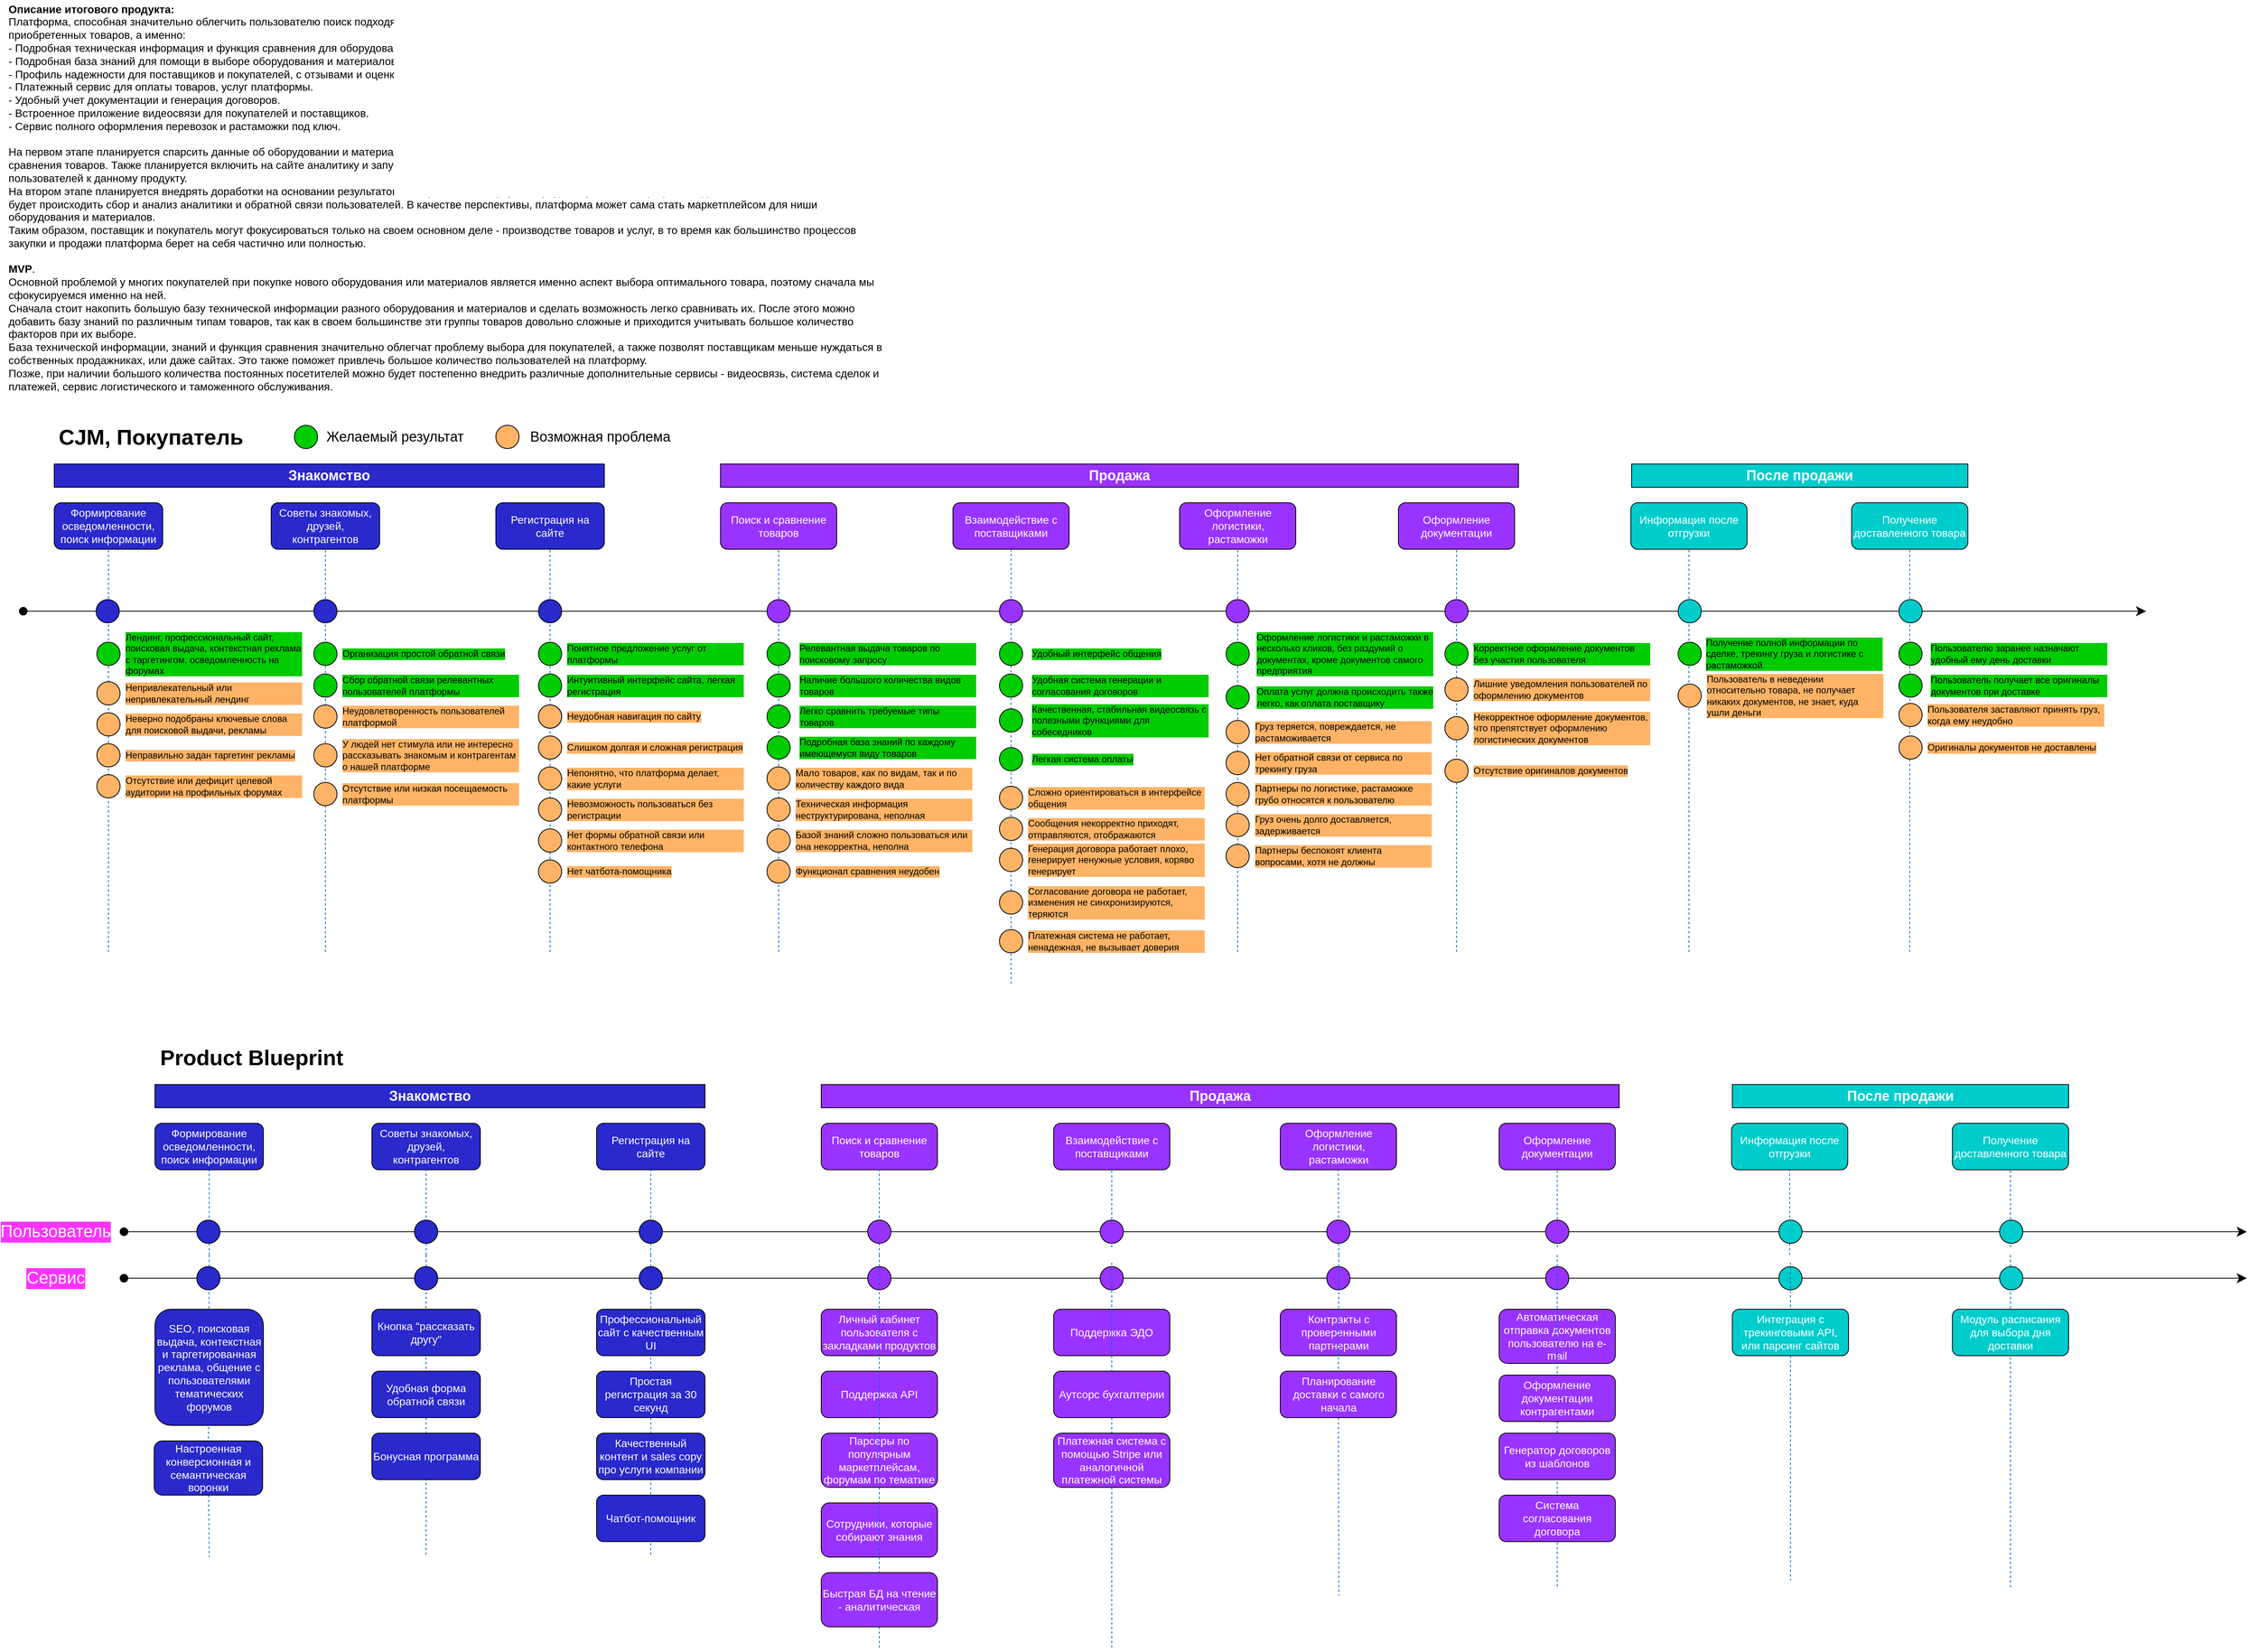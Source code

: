 <mxfile version="13.11.0" type="google"><diagram name="Page-1" id="82e54ff1-d628-8f03-85c4-9753963a91cd"><mxGraphModel dx="1725" dy="676" grid="1" gridSize="10" guides="1" tooltips="1" connect="1" arrows="1" fold="1" page="1" pageScale="1" pageWidth="1100" pageHeight="850" background="#ffffff" math="0" shadow="0"><root><mxCell id="0"/><mxCell id="1" parent="0"/><mxCell id="AyyR7BwLhOInvCATtzQc-280" value="" style="endArrow=none;dashed=1;html=1;fontSize=18;fontColor=#000000;strokeColor=#0066CC;" parent="1" target="AyyR7BwLhOInvCATtzQc-279" edge="1"><mxGeometry width="50" height="50" relative="1" as="geometry"><mxPoint x="280" y="1630" as="sourcePoint"/><mxPoint x="280" y="2010" as="targetPoint"/></mxGeometry></mxCell><mxCell id="AyyR7BwLhOInvCATtzQc-284" value="" style="endArrow=none;dashed=1;html=1;fontSize=18;fontColor=#000000;strokeColor=#0066CC;" parent="1" target="AyyR7BwLhOInvCATtzQc-283" edge="1"><mxGeometry width="50" height="50" relative="1" as="geometry"><mxPoint x="850" y="1630" as="sourcePoint"/><mxPoint x="850" y="2000" as="targetPoint"/></mxGeometry></mxCell><mxCell id="AyyR7BwLhOInvCATtzQc-259" value="" style="endArrow=none;dashed=1;html=1;fontSize=18;fontColor=#000000;strokeColor=#0066CC;" parent="1" source="AyyR7BwLhOInvCATtzQc-279" edge="1"><mxGeometry width="50" height="50" relative="1" as="geometry"><mxPoint x="280" y="1630" as="sourcePoint"/><mxPoint x="280" y="2020" as="targetPoint"/></mxGeometry></mxCell><mxCell id="AyyR7BwLhOInvCATtzQc-260" value="" style="endArrow=none;dashed=1;html=1;fontSize=18;fontColor=#000000;strokeColor=#0066CC;" parent="1" edge="1"><mxGeometry width="50" height="50" relative="1" as="geometry"><mxPoint x="560" y="1630" as="sourcePoint"/><mxPoint x="560" y="2020" as="targetPoint"/></mxGeometry></mxCell><mxCell id="AyyR7BwLhOInvCATtzQc-261" value="" style="endArrow=none;dashed=1;html=1;fontSize=18;fontColor=#000000;strokeColor=#0066CC;" parent="1" source="AyyR7BwLhOInvCATtzQc-283" edge="1"><mxGeometry width="50" height="50" relative="1" as="geometry"><mxPoint x="850" y="1630" as="sourcePoint"/><mxPoint x="850" y="2020" as="targetPoint"/></mxGeometry></mxCell><mxCell id="AyyR7BwLhOInvCATtzQc-262" value="" style="endArrow=none;dashed=1;html=1;fontSize=18;fontColor=#000000;strokeColor=#0066CC;" parent="1" source="AyyR7BwLhOInvCATtzQc-292" edge="1"><mxGeometry width="50" height="50" relative="1" as="geometry"><mxPoint x="1145" y="1630" as="sourcePoint"/><mxPoint x="1145" y="2140" as="targetPoint"/></mxGeometry></mxCell><mxCell id="AyyR7BwLhOInvCATtzQc-263" value="" style="endArrow=none;dashed=1;html=1;fontSize=18;fontColor=#000000;strokeColor=#0066CC;" parent="1" source="AyyR7BwLhOInvCATtzQc-294" edge="1"><mxGeometry width="50" height="50" relative="1" as="geometry"><mxPoint x="1445" y="1640" as="sourcePoint"/><mxPoint x="1445" y="2140" as="targetPoint"/></mxGeometry></mxCell><mxCell id="AyyR7BwLhOInvCATtzQc-264" value="" style="endArrow=none;dashed=1;html=1;fontSize=18;fontColor=#000000;strokeColor=#0066CC;" parent="1" source="AyyR7BwLhOInvCATtzQc-296" edge="1"><mxGeometry width="50" height="50" relative="1" as="geometry"><mxPoint x="1738" y="1630" as="sourcePoint"/><mxPoint x="1738" y="2070" as="targetPoint"/></mxGeometry></mxCell><mxCell id="AyyR7BwLhOInvCATtzQc-265" value="" style="endArrow=none;dashed=1;html=1;fontSize=18;fontColor=#000000;strokeColor=#0066CC;" parent="1" source="AyyR7BwLhOInvCATtzQc-299" edge="1"><mxGeometry width="50" height="50" relative="1" as="geometry"><mxPoint x="2020" y="1630" as="sourcePoint"/><mxPoint x="2020" y="2060" as="targetPoint"/></mxGeometry></mxCell><mxCell id="AyyR7BwLhOInvCATtzQc-266" value="" style="endArrow=none;dashed=1;html=1;fontSize=18;fontColor=#000000;strokeColor=#0066CC;" parent="1" source="AyyR7BwLhOInvCATtzQc-258" edge="1"><mxGeometry width="50" height="50" relative="1" as="geometry"><mxPoint x="2321" y="1640" as="sourcePoint"/><mxPoint x="2321" y="2050" as="targetPoint"/></mxGeometry></mxCell><mxCell id="AyyR7BwLhOInvCATtzQc-276" value="" style="endArrow=none;dashed=1;html=1;fontSize=18;fontColor=#000000;strokeColor=#0066CC;" parent="1" edge="1"><mxGeometry width="50" height="50" relative="1" as="geometry"><mxPoint x="2605" y="1630" as="sourcePoint"/><mxPoint x="2605" y="2060" as="targetPoint"/></mxGeometry></mxCell><mxCell id="uXyWo1u0-tpFTs4aINuA-3" value="" style="endArrow=classic;html=1;startArrow=oval;startFill=1;endSize=10;startSize=10;" parent="1" edge="1"><mxGeometry width="50" height="50" relative="1" as="geometry"><mxPoint x="40" y="799" as="sourcePoint"/><mxPoint x="2780" y="799" as="targetPoint"/></mxGeometry></mxCell><mxCell id="uXyWo1u0-tpFTs4aINuA-4" value="Text" style="text;html=1;strokeColor=none;fillColor=none;align=center;verticalAlign=middle;whiteSpace=wrap;rounded=0;fontColor=#FFFFFF;" parent="1" vertex="1"><mxGeometry x="570" y="380" width="40" height="20" as="geometry"/></mxCell><mxCell id="uXyWo1u0-tpFTs4aINuA-5" value="&lt;p style=&quot;margin: 0px ; padding: 0px ; font-family: &amp;#34;opensans&amp;#34; , &amp;#34;arial&amp;#34; , sans-serif ; font-size: 14px ; font-style: normal ; font-weight: 400 ; letter-spacing: normal ; text-align: left ; text-indent: 0px ; text-transform: none ; word-spacing: 0px&quot;&gt;&lt;span style=&quot;background-color: rgb(255 , 255 , 255)&quot;&gt;&lt;strong style=&quot;font-weight: bold&quot;&gt;Описание итогового продукта:&lt;/strong&gt;&lt;/span&gt;&lt;/p&gt;&lt;p style=&quot;margin: 0px ; padding: 0px ; font-family: &amp;#34;opensans&amp;#34; , &amp;#34;arial&amp;#34; , sans-serif ; font-size: 14px ; font-style: normal ; font-weight: 400 ; letter-spacing: normal ; text-align: left ; text-indent: 0px ; text-transform: none ; word-spacing: 0px&quot;&gt;&lt;span style=&quot;background-color: rgb(255 , 255 , 255)&quot;&gt;Платформа, способная значительно облегчить пользователю поиск подходящего оборудования и материалов, а также взять на себя оформление сделок и доставку приобретенных товаров, а именно:&lt;/span&gt;&lt;/p&gt;&lt;p style=&quot;margin: 0px ; padding: 0px ; font-family: &amp;#34;opensans&amp;#34; , &amp;#34;arial&amp;#34; , sans-serif ; font-size: 14px ; font-style: normal ; font-weight: 400 ; letter-spacing: normal ; text-align: left ; text-indent: 0px ; text-transform: none ; word-spacing: 0px&quot;&gt;&lt;span style=&quot;background-color: rgb(255 , 255 , 255)&quot;&gt;- Подробная техническая информация и функция сравнения для оборудования и материалов.&lt;/span&gt;&lt;/p&gt;&lt;p style=&quot;margin: 0px ; padding: 0px ; font-family: &amp;#34;opensans&amp;#34; , &amp;#34;arial&amp;#34; , sans-serif ; font-size: 14px ; font-style: normal ; font-weight: 400 ; letter-spacing: normal ; text-align: left ; text-indent: 0px ; text-transform: none ; word-spacing: 0px&quot;&gt;&lt;span&gt;- &lt;/span&gt;&lt;span&gt;&lt;span&gt;Подробная база знаний для помощи в выборе оборудования и материалов большого количества типов.&lt;/span&gt;&lt;/span&gt;&lt;/p&gt;&lt;p style=&quot;margin: 0px ; padding: 0px ; font-family: &amp;#34;opensans&amp;#34; , &amp;#34;arial&amp;#34; , sans-serif ; font-size: 14px ; font-style: normal ; font-weight: 400 ; letter-spacing: normal ; text-align: left ; text-indent: 0px ; text-transform: none ; word-spacing: 0px&quot;&gt;&lt;span&gt;&lt;span&gt;- &lt;/span&gt;&lt;/span&gt;&lt;span&gt;&lt;span&gt;&lt;span&gt;Профиль надежности для поставщиков и покупателей, с отзывами и оценками от контрагентов.&lt;/span&gt;&lt;/span&gt;&lt;/span&gt;&lt;/p&gt;&lt;p style=&quot;margin: 0px ; padding: 0px ; font-family: &amp;#34;opensans&amp;#34; , &amp;#34;arial&amp;#34; , sans-serif ; font-size: 14px ; font-style: normal ; font-weight: 400 ; letter-spacing: normal ; text-align: left ; text-indent: 0px ; text-transform: none ; word-spacing: 0px&quot;&gt;&lt;span style=&quot;background-color: rgb(255 , 255 , 255)&quot;&gt;- Платежный сервис для оплаты товаров, услуг платформы.&lt;br&gt;&lt;/span&gt;&lt;/p&gt;&lt;p style=&quot;margin: 0px ; padding: 0px ; font-family: &amp;#34;opensans&amp;#34; , &amp;#34;arial&amp;#34; , sans-serif ; font-size: 14px ; font-style: normal ; font-weight: 400 ; letter-spacing: normal ; text-align: left ; text-indent: 0px ; text-transform: none ; word-spacing: 0px&quot;&gt;&lt;span style=&quot;background-color: rgb(255 , 255 , 255)&quot;&gt;- Удобный учет документации и генерация договоров.&lt;br&gt;- Встроенное приложение видеосвязи для покупателей и поставщиков.&lt;br&gt;- Сервис полного оформления перевозок и растаможки под ключ.&lt;br&gt;&lt;/span&gt;&lt;/p&gt;&lt;p style=&quot;margin: 0px ; padding: 0px ; font-family: &amp;#34;opensans&amp;#34; , &amp;#34;arial&amp;#34; , sans-serif ; font-size: 14px ; font-style: normal ; font-weight: 400 ; letter-spacing: normal ; text-align: left ; text-indent: 0px ; text-transform: none ; word-spacing: 0px&quot;&gt;&lt;span style=&quot;background-color: rgb(255 , 255 , 255)&quot;&gt;&lt;br&gt;&lt;/span&gt;&lt;/p&gt;&lt;p style=&quot;margin: 0px ; padding: 0px ; font-family: &amp;#34;opensans&amp;#34; , &amp;#34;arial&amp;#34; , sans-serif ; font-size: 14px ; font-style: normal ; font-weight: 400 ; letter-spacing: normal ; text-align: left ; text-indent: 0px ; text-transform: none ; word-spacing: 0px&quot;&gt;&lt;span style=&quot;background-color: rgb(255 , 255 , 255)&quot;&gt;На первом этапе планируется спарсить данные об оборудовании и материалах, предоставить их в удобном и структурированном виде на сайте и внедрить функцию для сравнения товаров. Также планируется включить на сайте аналитику и запустить небольшую рекламную кампанию в интернете, чтобы оценить уровень интереса пользователей к данному продукту.&lt;/span&gt;&lt;/p&gt;&lt;p style=&quot;margin: 0px ; padding: 0px ; font-family: &amp;#34;opensans&amp;#34; , &amp;#34;arial&amp;#34; , sans-serif ; font-size: 14px ; font-style: normal ; font-weight: 400 ; letter-spacing: normal ; text-align: left ; text-indent: 0px ; text-transform: none ; word-spacing: 0px&quot;&gt;&lt;span style=&quot;background-color: rgb(255 , 255 , 255)&quot;&gt;На втором этапе планируется внедрять доработки на основании результатов тестирования, в первую очередь базу знаний и профили надежности пользователей. Также будет происходить сбор и анализ аналитики и обратной связи пользователей. В качестве перспективы, платформа может сама стать маркетплейсом для ниши оборудования и материалов.&lt;br&gt;&lt;/span&gt;&lt;/p&gt;&lt;p style=&quot;margin: 0px ; padding: 0px ; font-family: &amp;#34;opensans&amp;#34; , &amp;#34;arial&amp;#34; , sans-serif ; font-size: 14px ; font-style: normal ; font-weight: 400 ; letter-spacing: normal ; text-align: left ; text-indent: 0px ; text-transform: none ; word-spacing: 0px&quot;&gt;&lt;span style=&quot;background-color: rgb(255 , 255 , 255)&quot;&gt;Таким образом, поставщик и покупатель могут фокусироваться только на своем основном деле - производстве товаров и услуг, в то время как большинство процессов закупки и продажи платформа берет на себя частично или полностью.&lt;br&gt;&lt;/span&gt;&lt;/p&gt;&lt;p style=&quot;margin: 0px ; padding: 0px ; font-family: &amp;#34;opensans&amp;#34; , &amp;#34;arial&amp;#34; , sans-serif ; font-size: 14px ; font-style: normal ; font-weight: 400 ; letter-spacing: normal ; text-align: left ; text-indent: 0px ; text-transform: none ; word-spacing: 0px&quot;&gt;&lt;span style=&quot;background-color: rgb(255 , 255 , 255)&quot;&gt;&lt;br&gt;&lt;/span&gt;&lt;/p&gt;&lt;p style=&quot;margin: 0px ; padding: 0px ; font-family: &amp;#34;opensans&amp;#34; , &amp;#34;arial&amp;#34; , sans-serif ; font-size: 14px ; font-style: normal ; font-weight: 400 ; letter-spacing: normal ; text-align: left ; text-indent: 0px ; text-transform: none ; word-spacing: 0px&quot;&gt;&lt;span style=&quot;background-color: rgb(255 , 255 , 255)&quot;&gt;&lt;strong style=&quot;font-weight: bold&quot;&gt;MVP&lt;/strong&gt;&lt;/span&gt;&lt;span style=&quot;background-color: rgb(255 , 255 , 255)&quot;&gt;.&lt;/span&gt;&lt;/p&gt;&lt;p style=&quot;margin: 0px ; padding: 0px ; font-family: &amp;#34;opensans&amp;#34; , &amp;#34;arial&amp;#34; , sans-serif ; font-size: 14px ; font-style: normal ; font-weight: 400 ; letter-spacing: normal ; text-align: left ; text-indent: 0px ; text-transform: none ; word-spacing: 0px&quot;&gt;&lt;span style=&quot;background-color: rgb(255 , 255 , 255)&quot;&gt;Основной проблемой у многих покупателей при покупке нового оборудования или материалов является именно аспект выбора &lt;/span&gt;&lt;span style=&quot;background-color: rgb(255 , 255 , 255)&quot;&gt;&lt;span style=&quot;background-color: rgb(255 , 255 , 255)&quot;&gt;оптимального товара, поэтому сначала мы сфокусируемся именно на ней.&lt;/span&gt;&lt;/span&gt;&lt;/p&gt;&lt;p style=&quot;margin: 0px ; padding: 0px ; font-family: &amp;#34;opensans&amp;#34; , &amp;#34;arial&amp;#34; , sans-serif ; font-size: 14px ; font-style: normal ; font-weight: 400 ; letter-spacing: normal ; text-align: left ; text-indent: 0px ; text-transform: none ; word-spacing: 0px&quot;&gt;&lt;span style=&quot;background-color: rgb(255 , 255 , 255)&quot;&gt;&lt;span style=&quot;background-color: rgb(255 , 255 , 255)&quot;&gt;Сначала стоит накопить большую базу технической информации разного оборудования и материалов и сделать возможность легко сравнивать их. После этого можно добавить базу знаний по различным типам товаров, так как в своем большинстве эти группы товаров довольно сложные и приходится учитывать большое количество факторов при их выборе.&lt;/span&gt;&lt;/span&gt;&lt;/p&gt;&lt;p style=&quot;margin: 0px ; padding: 0px ; font-family: &amp;#34;opensans&amp;#34; , &amp;#34;arial&amp;#34; , sans-serif ; font-size: 14px ; font-style: normal ; font-weight: 400 ; letter-spacing: normal ; text-align: left ; text-indent: 0px ; text-transform: none ; word-spacing: 0px&quot;&gt;&lt;span style=&quot;background-color: rgb(255 , 255 , 255)&quot;&gt;&lt;span style=&quot;background-color: rgb(255 , 255 , 255)&quot;&gt;База технической информации, знаний и функция сравнения значительно облегчат &lt;/span&gt;&lt;/span&gt;&lt;span style=&quot;background-color: rgb(255 , 255 , 255)&quot;&gt;&lt;span style=&quot;background-color: rgb(255 , 255 , 255)&quot;&gt;&lt;span style=&quot;background-color: rgb(255 , 255 , 255)&quot;&gt;&lt;span style=&quot;background-color: rgb(255 , 255 , 255)&quot;&gt;проблему выбора &lt;/span&gt;&lt;/span&gt;для покупателей, а также позволят поставщикам меньше нуждаться в собственных продажниках, или даже сайтах. Это также поможет привлечь большое количество пользователей на платформу.&lt;/span&gt;&lt;/span&gt;&lt;/p&gt;&lt;p style=&quot;margin: 0px ; padding: 0px ; font-family: &amp;#34;opensans&amp;#34; , &amp;#34;arial&amp;#34; , sans-serif ; font-size: 14px ; font-style: normal ; font-weight: 400 ; letter-spacing: normal ; text-align: left ; text-indent: 0px ; text-transform: none ; word-spacing: 0px&quot;&gt;&lt;span style=&quot;background-color: rgb(255 , 255 , 255)&quot;&gt;&lt;span style=&quot;background-color: rgb(255 , 255 , 255)&quot;&gt;Позже, при наличии большого количества постоянных посетителей можно будет постепенно внедрить различные дополнительные сервисы - видеосвязь, система сделок и платежей, сервис логистического и таможенного обслуживания.&lt;br&gt;&lt;/span&gt;&lt;/span&gt;&lt;/p&gt;" style="text;html=1;strokeColor=none;align=center;verticalAlign=middle;whiteSpace=wrap;rounded=0;fillColor=#FFFFFF;" parent="1" vertex="1"><mxGeometry x="20" y="10" width="1140" height="510" as="geometry"/></mxCell><mxCell id="uXyWo1u0-tpFTs4aINuA-6" value="CJM, Покупатель" style="text;html=1;strokeColor=none;fillColor=none;align=center;verticalAlign=middle;whiteSpace=wrap;rounded=0;fontColor=#000000;fontSize=28;fontStyle=1" parent="1" vertex="1"><mxGeometry x="80" y="539" width="250" height="70" as="geometry"/></mxCell><mxCell id="uXyWo1u0-tpFTs4aINuA-8" value="Знакомство" style="rounded=0;whiteSpace=wrap;html=1;fontSize=18;fontColor=#FFFFFF;fillColor=#2929CC;fontStyle=1" parent="1" vertex="1"><mxGeometry x="80" y="609" width="710" height="30" as="geometry"/></mxCell><mxCell id="uXyWo1u0-tpFTs4aINuA-17" value="&lt;div style=&quot;font-size: 14px;&quot;&gt;Формирование осведомленности, поиск информации&lt;/div&gt;" style="rounded=1;whiteSpace=wrap;html=1;fontSize=14;fontColor=#FFFFFF;fillColor=#2929CC;" parent="1" vertex="1"><mxGeometry x="80" y="659" width="140" height="60" as="geometry"/></mxCell><mxCell id="uXyWo1u0-tpFTs4aINuA-18" value="Советы знакомых, друзей, контрагентов" style="rounded=1;whiteSpace=wrap;html=1;fontSize=14;fontColor=#FFFFFF;fillColor=#2929CC;" parent="1" vertex="1"><mxGeometry x="360" y="659" width="140" height="60" as="geometry"/></mxCell><mxCell id="uXyWo1u0-tpFTs4aINuA-21" value="Регистрация на сайте" style="rounded=1;whiteSpace=wrap;html=1;fontSize=14;fontColor=#FFFFFF;fillColor=#2929CC;" parent="1" vertex="1"><mxGeometry x="650" y="659" width="140" height="60" as="geometry"/></mxCell><mxCell id="uXyWo1u0-tpFTs4aINuA-22" value="&lt;div&gt;Поиск и сравнение товаров&lt;br&gt;&lt;/div&gt;" style="rounded=1;whiteSpace=wrap;html=1;fontSize=14;fontColor=#FFFFFF;fillColor=#9933FF;" parent="1" vertex="1"><mxGeometry x="940" y="659" width="150" height="60" as="geometry"/></mxCell><mxCell id="uXyWo1u0-tpFTs4aINuA-23" value="&lt;div&gt;Взаимодействие с поставщиками&lt;/div&gt;" style="rounded=1;whiteSpace=wrap;html=1;fontSize=14;fontColor=#FFFFFF;fillColor=#9933FF;" parent="1" vertex="1"><mxGeometry x="1240" y="659" width="150" height="60" as="geometry"/></mxCell><mxCell id="uXyWo1u0-tpFTs4aINuA-25" value="Оформление логистики, растаможки" style="rounded=1;whiteSpace=wrap;html=1;fontSize=14;fontColor=#FFFFFF;fillColor=#9933FF;" parent="1" vertex="1"><mxGeometry x="1532.5" y="659" width="150" height="60" as="geometry"/></mxCell><mxCell id="uXyWo1u0-tpFTs4aINuA-28" value="Продажа" style="rounded=0;whiteSpace=wrap;html=1;fontSize=18;fontColor=#FFFFFF;fontStyle=1;fillColor=#9933FF;" parent="1" vertex="1"><mxGeometry x="940" y="609" width="1030" height="30" as="geometry"/></mxCell><mxCell id="uXyWo1u0-tpFTs4aINuA-29" value="Оформление документации" style="rounded=1;whiteSpace=wrap;html=1;fontSize=14;fontColor=#FFFFFF;fillColor=#9933FF;" parent="1" vertex="1"><mxGeometry x="1815" y="659" width="150" height="60" as="geometry"/></mxCell><mxCell id="uXyWo1u0-tpFTs4aINuA-30" value="Информация после отгрузки" style="rounded=1;whiteSpace=wrap;html=1;fontSize=14;fontColor=#FFFFFF;fillColor=#00CCCC;" parent="1" vertex="1"><mxGeometry x="2115" y="659" width="150" height="60" as="geometry"/></mxCell><mxCell id="uXyWo1u0-tpFTs4aINuA-31" value="После продажи" style="rounded=0;whiteSpace=wrap;html=1;fontSize=18;fontColor=#FFFFFF;fontStyle=1;fillColor=#00CCCC;" parent="1" vertex="1"><mxGeometry x="2116" y="609" width="434" height="30" as="geometry"/></mxCell><mxCell id="uXyWo1u0-tpFTs4aINuA-47" value="" style="endArrow=none;dashed=1;html=1;fontSize=18;fontColor=#000000;entryX=0.5;entryY=1;entryDx=0;entryDy=0;strokeColor=#0066CC;" parent="1" target="uXyWo1u0-tpFTs4aINuA-17" edge="1"><mxGeometry width="50" height="50" relative="1" as="geometry"><mxPoint x="150" y="1239" as="sourcePoint"/><mxPoint x="430" y="729" as="targetPoint"/></mxGeometry></mxCell><mxCell id="uXyWo1u0-tpFTs4aINuA-48" value="" style="endArrow=none;dashed=1;html=1;fontSize=18;fontColor=#000000;entryX=0.5;entryY=1;entryDx=0;entryDy=0;strokeColor=#0066CC;" parent="1" target="uXyWo1u0-tpFTs4aINuA-18" edge="1"><mxGeometry width="50" height="50" relative="1" as="geometry"><mxPoint x="430" y="1239" as="sourcePoint"/><mxPoint x="150" y="719" as="targetPoint"/></mxGeometry></mxCell><mxCell id="uXyWo1u0-tpFTs4aINuA-51" value="" style="endArrow=none;dashed=1;html=1;fontSize=18;fontColor=#000000;entryX=0.5;entryY=1;entryDx=0;entryDy=0;strokeColor=#0066CC;" parent="1" target="uXyWo1u0-tpFTs4aINuA-21" edge="1"><mxGeometry width="50" height="50" relative="1" as="geometry"><mxPoint x="720" y="1239" as="sourcePoint"/><mxPoint x="-370" y="749" as="targetPoint"/></mxGeometry></mxCell><mxCell id="uXyWo1u0-tpFTs4aINuA-52" value="" style="endArrow=none;dashed=1;html=1;fontSize=18;fontColor=#000000;entryX=0.5;entryY=1;entryDx=0;entryDy=0;strokeColor=#0066CC;" parent="1" target="uXyWo1u0-tpFTs4aINuA-22" edge="1"><mxGeometry width="50" height="50" relative="1" as="geometry"><mxPoint x="1015" y="1239" as="sourcePoint"/><mxPoint x="720" y="719" as="targetPoint"/></mxGeometry></mxCell><mxCell id="uXyWo1u0-tpFTs4aINuA-53" value="" style="endArrow=none;dashed=1;html=1;fontSize=18;fontColor=#000000;entryX=0.5;entryY=1;entryDx=0;entryDy=0;strokeColor=#0066CC;" parent="1" target="uXyWo1u0-tpFTs4aINuA-23" edge="1"><mxGeometry width="50" height="50" relative="1" as="geometry"><mxPoint x="1315" y="1280" as="sourcePoint"/><mxPoint x="1015" y="719" as="targetPoint"/></mxGeometry></mxCell><mxCell id="uXyWo1u0-tpFTs4aINuA-54" value="" style="endArrow=none;dashed=1;html=1;fontSize=18;fontColor=#000000;entryX=0.5;entryY=1;entryDx=0;entryDy=0;strokeColor=#0066CC;" parent="1" target="uXyWo1u0-tpFTs4aINuA-25" edge="1"><mxGeometry width="50" height="50" relative="1" as="geometry"><mxPoint x="1607.5" y="1239" as="sourcePoint"/><mxPoint x="1007.5" y="729" as="targetPoint"/></mxGeometry></mxCell><mxCell id="uXyWo1u0-tpFTs4aINuA-55" value="" style="endArrow=none;dashed=1;html=1;fontSize=18;fontColor=#000000;entryX=0.5;entryY=1;entryDx=0;entryDy=0;strokeColor=#0066CC;" parent="1" target="uXyWo1u0-tpFTs4aINuA-29" edge="1"><mxGeometry width="50" height="50" relative="1" as="geometry"><mxPoint x="1890" y="1239" as="sourcePoint"/><mxPoint x="960" y="739" as="targetPoint"/></mxGeometry></mxCell><mxCell id="uXyWo1u0-tpFTs4aINuA-56" value="" style="endArrow=none;dashed=1;html=1;fontSize=18;fontColor=#000000;entryX=0.5;entryY=1;entryDx=0;entryDy=0;strokeColor=#0066CC;" parent="1" target="uXyWo1u0-tpFTs4aINuA-30" edge="1"><mxGeometry width="50" height="50" relative="1" as="geometry"><mxPoint x="2190" y="1239" as="sourcePoint"/><mxPoint x="930" y="749" as="targetPoint"/></mxGeometry></mxCell><mxCell id="uXyWo1u0-tpFTs4aINuA-58" value="" style="ellipse;whiteSpace=wrap;html=1;aspect=fixed;strokeColor=#000000;fontSize=18;fillColor=#00CC00;" parent="1" vertex="1"><mxGeometry x="390" y="559" width="30" height="30" as="geometry"/></mxCell><mxCell id="uXyWo1u0-tpFTs4aINuA-43" value="" style="ellipse;whiteSpace=wrap;html=1;aspect=fixed;strokeColor=#000000;fontSize=18;fillColor=#00CC00;" parent="1" vertex="1"><mxGeometry x="135" y="839" width="30" height="30" as="geometry"/></mxCell><mxCell id="uXyWo1u0-tpFTs4aINuA-33" value="" style="ellipse;whiteSpace=wrap;html=1;aspect=fixed;strokeColor=#000000;fontSize=18;fillColor=#2929CC;" parent="1" vertex="1"><mxGeometry x="134" y="784" width="30" height="30" as="geometry"/></mxCell><mxCell id="uXyWo1u0-tpFTs4aINuA-36" value="" style="ellipse;whiteSpace=wrap;html=1;aspect=fixed;strokeColor=#000000;fontSize=18;fillColor=#2929CC;" parent="1" vertex="1"><mxGeometry x="415" y="784" width="30" height="30" as="geometry"/></mxCell><mxCell id="uXyWo1u0-tpFTs4aINuA-41" value="" style="ellipse;whiteSpace=wrap;html=1;aspect=fixed;strokeColor=#000000;fontSize=18;fillColor=#2929CC;" parent="1" vertex="1"><mxGeometry x="705" y="784" width="30" height="30" as="geometry"/></mxCell><mxCell id="uXyWo1u0-tpFTs4aINuA-42" value="" style="ellipse;whiteSpace=wrap;html=1;aspect=fixed;strokeColor=#000000;fontSize=18;fillColor=#9933FF;" parent="1" vertex="1"><mxGeometry x="1000" y="784" width="30" height="30" as="geometry"/></mxCell><mxCell id="uXyWo1u0-tpFTs4aINuA-44" value="" style="ellipse;whiteSpace=wrap;html=1;aspect=fixed;strokeColor=#000000;fontSize=18;fillColor=#9933FF;" parent="1" vertex="1"><mxGeometry x="1300" y="784" width="30" height="30" as="geometry"/></mxCell><mxCell id="uXyWo1u0-tpFTs4aINuA-45" value="" style="ellipse;whiteSpace=wrap;html=1;aspect=fixed;strokeColor=#000000;fontSize=18;fillColor=#9933FF;" parent="1" vertex="1"><mxGeometry x="1592.5" y="784" width="30" height="30" as="geometry"/></mxCell><mxCell id="uXyWo1u0-tpFTs4aINuA-46" value="" style="ellipse;whiteSpace=wrap;html=1;aspect=fixed;strokeColor=#000000;fontSize=18;fillColor=#9933FF;" parent="1" vertex="1"><mxGeometry x="1875" y="784" width="30" height="30" as="geometry"/></mxCell><mxCell id="uXyWo1u0-tpFTs4aINuA-57" value="" style="ellipse;whiteSpace=wrap;html=1;aspect=fixed;strokeColor=#000000;fontSize=18;fillColor=#00CCCC;" parent="1" vertex="1"><mxGeometry x="2176" y="784" width="30" height="30" as="geometry"/></mxCell><mxCell id="uXyWo1u0-tpFTs4aINuA-66" value="Желаемый результат" style="text;html=1;strokeColor=none;fillColor=none;align=center;verticalAlign=middle;whiteSpace=wrap;rounded=0;fontSize=18;fontColor=#000000;" parent="1" vertex="1"><mxGeometry x="430" y="564" width="180" height="20" as="geometry"/></mxCell><mxCell id="uXyWo1u0-tpFTs4aINuA-67" value="" style="ellipse;whiteSpace=wrap;html=1;aspect=fixed;strokeColor=#000000;fontSize=18;fillColor=#FFB366;" parent="1" vertex="1"><mxGeometry x="650" y="559" width="30" height="30" as="geometry"/></mxCell><mxCell id="uXyWo1u0-tpFTs4aINuA-68" value="Возможная проблема" style="text;html=1;strokeColor=none;fillColor=none;align=center;verticalAlign=middle;whiteSpace=wrap;rounded=0;fontSize=18;fontColor=#000000;" parent="1" vertex="1"><mxGeometry x="690" y="564" width="190" height="20" as="geometry"/></mxCell><mxCell id="uXyWo1u0-tpFTs4aINuA-69" value="Лендинг, профессиональный сайт, поисковая выдача, контекстная реклама с таргетингом, осведомленность на форумах" style="text;html=1;strokeColor=none;fillColor=none;align=left;verticalAlign=middle;whiteSpace=wrap;rounded=0;fontSize=12;fontColor=#000000;labelBackgroundColor=#00CC00;" parent="1" vertex="1"><mxGeometry x="170" y="844" width="230" height="20" as="geometry"/></mxCell><mxCell id="uXyWo1u0-tpFTs4aINuA-70" value="" style="ellipse;whiteSpace=wrap;html=1;aspect=fixed;strokeColor=#000000;fontSize=18;fillColor=#00CC00;" parent="1" vertex="1"><mxGeometry x="415" y="839" width="30" height="30" as="geometry"/></mxCell><mxCell id="uXyWo1u0-tpFTs4aINuA-83" value="" style="ellipse;whiteSpace=wrap;html=1;aspect=fixed;strokeColor=#000000;fontSize=18;fillColor=#00CC00;" parent="1" vertex="1"><mxGeometry x="705" y="839" width="30" height="30" as="geometry"/></mxCell><mxCell id="uXyWo1u0-tpFTs4aINuA-85" value="" style="ellipse;whiteSpace=wrap;html=1;aspect=fixed;strokeColor=#000000;fontSize=18;fillColor=#00CC00;" parent="1" vertex="1"><mxGeometry x="1000" y="839" width="30" height="30" as="geometry"/></mxCell><mxCell id="uXyWo1u0-tpFTs4aINuA-87" value="" style="ellipse;whiteSpace=wrap;html=1;aspect=fixed;strokeColor=#000000;fontSize=18;fillColor=#00CC00;" parent="1" vertex="1"><mxGeometry x="1300" y="839" width="30" height="30" as="geometry"/></mxCell><mxCell id="uXyWo1u0-tpFTs4aINuA-89" value="" style="ellipse;whiteSpace=wrap;html=1;aspect=fixed;strokeColor=#000000;fontSize=18;fillColor=#00CC00;" parent="1" vertex="1"><mxGeometry x="1592.5" y="839" width="30" height="30" as="geometry"/></mxCell><mxCell id="uXyWo1u0-tpFTs4aINuA-91" value="" style="ellipse;whiteSpace=wrap;html=1;aspect=fixed;strokeColor=#000000;fontSize=18;fillColor=#00CC00;" parent="1" vertex="1"><mxGeometry x="1875" y="839" width="30" height="30" as="geometry"/></mxCell><mxCell id="uXyWo1u0-tpFTs4aINuA-93" value="" style="ellipse;whiteSpace=wrap;html=1;aspect=fixed;strokeColor=#000000;fontSize=18;fillColor=#00CC00;" parent="1" vertex="1"><mxGeometry x="2176" y="839" width="30" height="30" as="geometry"/></mxCell><mxCell id="AyyR7BwLhOInvCATtzQc-2" value="Получение доставленного товара" style="rounded=1;whiteSpace=wrap;html=1;fontSize=14;fontColor=#FFFFFF;fillColor=#00CCCC;" parent="1" vertex="1"><mxGeometry x="2400" y="659" width="150" height="60" as="geometry"/></mxCell><mxCell id="AyyR7BwLhOInvCATtzQc-3" value="" style="endArrow=none;dashed=1;html=1;fontSize=18;fontColor=#000000;entryX=0.5;entryY=1;entryDx=0;entryDy=0;strokeColor=#0066CC;" parent="1" target="AyyR7BwLhOInvCATtzQc-2" edge="1"><mxGeometry width="50" height="50" relative="1" as="geometry"><mxPoint x="2475" y="1239" as="sourcePoint"/><mxPoint x="1215" y="749" as="targetPoint"/></mxGeometry></mxCell><mxCell id="AyyR7BwLhOInvCATtzQc-4" value="" style="ellipse;whiteSpace=wrap;html=1;aspect=fixed;strokeColor=#000000;fontSize=18;fillColor=#00CCCC;" parent="1" vertex="1"><mxGeometry x="2461" y="784" width="30" height="30" as="geometry"/></mxCell><mxCell id="AyyR7BwLhOInvCATtzQc-5" value="" style="ellipse;whiteSpace=wrap;html=1;aspect=fixed;strokeColor=#000000;fontSize=18;fillColor=#00CC00;" parent="1" vertex="1"><mxGeometry x="2461" y="839" width="30" height="30" as="geometry"/></mxCell><mxCell id="AyyR7BwLhOInvCATtzQc-7" value="" style="ellipse;whiteSpace=wrap;html=1;aspect=fixed;strokeColor=#000000;fontSize=18;fillColor=#FFB366;" parent="1" vertex="1"><mxGeometry x="135" y="890" width="30" height="30" as="geometry"/></mxCell><mxCell id="AyyR7BwLhOInvCATtzQc-8" value="&lt;div&gt;Непривлекательный или непривлекательный лендинг&lt;/div&gt;" style="text;html=1;strokeColor=none;fillColor=none;align=left;verticalAlign=middle;whiteSpace=wrap;rounded=0;fontSize=12;fontColor=#000000;labelBackgroundColor=#FFB366;" parent="1" vertex="1"><mxGeometry x="170" y="895" width="230" height="20" as="geometry"/></mxCell><mxCell id="AyyR7BwLhOInvCATtzQc-9" value="" style="ellipse;whiteSpace=wrap;html=1;aspect=fixed;strokeColor=#000000;fontSize=18;fillColor=#FFB366;" parent="1" vertex="1"><mxGeometry x="135" y="930" width="30" height="30" as="geometry"/></mxCell><mxCell id="AyyR7BwLhOInvCATtzQc-10" value="&lt;div&gt;Неверно подобраны ключевые слова для поисковой выдачи, рекламы&lt;/div&gt;" style="text;html=1;strokeColor=none;fillColor=none;align=left;verticalAlign=middle;whiteSpace=wrap;rounded=0;fontSize=12;fontColor=#000000;labelBackgroundColor=#FFB366;" parent="1" vertex="1"><mxGeometry x="170" y="935" width="230" height="20" as="geometry"/></mxCell><mxCell id="AyyR7BwLhOInvCATtzQc-11" value="" style="ellipse;whiteSpace=wrap;html=1;aspect=fixed;strokeColor=#000000;fontSize=18;fillColor=#FFB366;" parent="1" vertex="1"><mxGeometry x="135" y="970" width="30" height="30" as="geometry"/></mxCell><mxCell id="AyyR7BwLhOInvCATtzQc-12" value="&lt;div&gt;Неправильно задан таргетинг рекламы&lt;/div&gt;" style="text;html=1;strokeColor=none;fillColor=none;align=left;verticalAlign=middle;whiteSpace=wrap;rounded=0;fontSize=12;fontColor=#000000;labelBackgroundColor=#FFB366;" parent="1" vertex="1"><mxGeometry x="170" y="975" width="230" height="20" as="geometry"/></mxCell><mxCell id="AyyR7BwLhOInvCATtzQc-13" value="" style="ellipse;whiteSpace=wrap;html=1;aspect=fixed;strokeColor=#000000;fontSize=18;fillColor=#FFB366;" parent="1" vertex="1"><mxGeometry x="135" y="1010" width="30" height="30" as="geometry"/></mxCell><mxCell id="AyyR7BwLhOInvCATtzQc-14" value="Отсутствие или дефицит целевой аудитории на профильных форумах" style="text;html=1;strokeColor=none;fillColor=none;align=left;verticalAlign=middle;whiteSpace=wrap;rounded=0;fontSize=12;fontColor=#000000;labelBackgroundColor=#FFB366;" parent="1" vertex="1"><mxGeometry x="170" y="1015" width="230" height="20" as="geometry"/></mxCell><mxCell id="AyyR7BwLhOInvCATtzQc-15" value="" style="ellipse;whiteSpace=wrap;html=1;aspect=fixed;strokeColor=#000000;fontSize=18;fillColor=#FFB366;" parent="1" vertex="1"><mxGeometry x="415" y="920" width="30" height="30" as="geometry"/></mxCell><mxCell id="AyyR7BwLhOInvCATtzQc-16" value="Неудовлетворенность пользователей платформой" style="text;html=1;strokeColor=none;fillColor=none;align=left;verticalAlign=middle;whiteSpace=wrap;rounded=0;fontSize=12;fontColor=#000000;labelBackgroundColor=#FFB366;" parent="1" vertex="1"><mxGeometry x="450" y="925" width="230" height="20" as="geometry"/></mxCell><mxCell id="AyyR7BwLhOInvCATtzQc-19" value="Организация простой обратной связи" style="text;html=1;strokeColor=none;fillColor=none;align=left;verticalAlign=middle;whiteSpace=wrap;rounded=0;fontSize=12;fontColor=#000000;labelBackgroundColor=#00CC00;" parent="1" vertex="1"><mxGeometry x="450" y="844" width="230" height="20" as="geometry"/></mxCell><mxCell id="AyyR7BwLhOInvCATtzQc-20" value="" style="ellipse;whiteSpace=wrap;html=1;aspect=fixed;strokeColor=#000000;fontSize=18;fillColor=#FFB366;" parent="1" vertex="1"><mxGeometry x="415" y="970" width="30" height="30" as="geometry"/></mxCell><mxCell id="AyyR7BwLhOInvCATtzQc-21" value="У людей нет стимула или не интересно рассказывать знакомым и контрагентам о нашей платформе" style="text;html=1;strokeColor=none;fillColor=none;align=left;verticalAlign=middle;whiteSpace=wrap;rounded=0;fontSize=12;fontColor=#000000;labelBackgroundColor=#FFB366;" parent="1" vertex="1"><mxGeometry x="450" y="975" width="230" height="20" as="geometry"/></mxCell><mxCell id="AyyR7BwLhOInvCATtzQc-22" value="Понятное предложение услуг от платформы" style="text;html=1;strokeColor=none;fillColor=none;align=left;verticalAlign=middle;whiteSpace=wrap;rounded=0;fontSize=12;fontColor=#000000;labelBackgroundColor=#00CC00;" parent="1" vertex="1"><mxGeometry x="740" y="844" width="230" height="20" as="geometry"/></mxCell><mxCell id="AyyR7BwLhOInvCATtzQc-23" value="" style="ellipse;whiteSpace=wrap;html=1;aspect=fixed;strokeColor=#000000;fontSize=18;fillColor=#00CC00;" parent="1" vertex="1"><mxGeometry x="415" y="880" width="30" height="30" as="geometry"/></mxCell><mxCell id="AyyR7BwLhOInvCATtzQc-24" value="Сбор обратной связи релевантных пользователей платформы" style="text;html=1;strokeColor=none;fillColor=none;align=left;verticalAlign=middle;whiteSpace=wrap;rounded=0;fontSize=12;fontColor=#000000;labelBackgroundColor=#00CC00;" parent="1" vertex="1"><mxGeometry x="450" y="885" width="230" height="20" as="geometry"/></mxCell><mxCell id="AyyR7BwLhOInvCATtzQc-25" value="" style="ellipse;whiteSpace=wrap;html=1;aspect=fixed;strokeColor=#000000;fontSize=18;fillColor=#00CC00;" parent="1" vertex="1"><mxGeometry x="705" y="880" width="30" height="30" as="geometry"/></mxCell><mxCell id="AyyR7BwLhOInvCATtzQc-26" value="Интуитивный интерфейс сайта, легкая регистрация" style="text;html=1;strokeColor=none;fillColor=none;align=left;verticalAlign=middle;whiteSpace=wrap;rounded=0;fontSize=12;fontColor=#000000;labelBackgroundColor=#00CC00;" parent="1" vertex="1"><mxGeometry x="740" y="885" width="230" height="20" as="geometry"/></mxCell><mxCell id="AyyR7BwLhOInvCATtzQc-27" value="" style="ellipse;whiteSpace=wrap;html=1;aspect=fixed;strokeColor=#000000;fontSize=18;fillColor=#FFB366;" parent="1" vertex="1"><mxGeometry x="705" y="920" width="30" height="30" as="geometry"/></mxCell><mxCell id="AyyR7BwLhOInvCATtzQc-28" value="Неудобная навигация по сайту" style="text;html=1;strokeColor=none;fillColor=none;align=left;verticalAlign=middle;whiteSpace=wrap;rounded=0;fontSize=12;fontColor=#000000;labelBackgroundColor=#FFB366;" parent="1" vertex="1"><mxGeometry x="740" y="925" width="230" height="20" as="geometry"/></mxCell><mxCell id="AyyR7BwLhOInvCATtzQc-29" value="" style="ellipse;whiteSpace=wrap;html=1;aspect=fixed;strokeColor=#000000;fontSize=18;fillColor=#FFB366;" parent="1" vertex="1"><mxGeometry x="705" y="960" width="30" height="30" as="geometry"/></mxCell><mxCell id="AyyR7BwLhOInvCATtzQc-30" value="Слишком долгая и сложная регистрация" style="text;html=1;strokeColor=none;fillColor=none;align=left;verticalAlign=middle;whiteSpace=wrap;rounded=0;fontSize=12;fontColor=#000000;labelBackgroundColor=#FFB366;" parent="1" vertex="1"><mxGeometry x="740" y="965" width="230" height="20" as="geometry"/></mxCell><mxCell id="AyyR7BwLhOInvCATtzQc-31" value="" style="ellipse;whiteSpace=wrap;html=1;aspect=fixed;strokeColor=#000000;fontSize=18;fillColor=#FFB366;" parent="1" vertex="1"><mxGeometry x="705" y="1000" width="30" height="30" as="geometry"/></mxCell><mxCell id="AyyR7BwLhOInvCATtzQc-32" value="Непонятно, что платформа делает, какие услуги" style="text;html=1;strokeColor=none;fillColor=none;align=left;verticalAlign=middle;whiteSpace=wrap;rounded=0;fontSize=12;fontColor=#000000;labelBackgroundColor=#FFB366;" parent="1" vertex="1"><mxGeometry x="740" y="1005" width="230" height="20" as="geometry"/></mxCell><mxCell id="AyyR7BwLhOInvCATtzQc-33" value="" style="ellipse;whiteSpace=wrap;html=1;aspect=fixed;strokeColor=#000000;fontSize=18;fillColor=#FFB366;" parent="1" vertex="1"><mxGeometry x="705" y="1040" width="30" height="30" as="geometry"/></mxCell><mxCell id="AyyR7BwLhOInvCATtzQc-34" value="Невозможность пользоваться без регистрации" style="text;html=1;strokeColor=none;fillColor=none;align=left;verticalAlign=middle;whiteSpace=wrap;rounded=0;fontSize=12;fontColor=#000000;labelBackgroundColor=#FFB366;" parent="1" vertex="1"><mxGeometry x="740" y="1045" width="230" height="20" as="geometry"/></mxCell><mxCell id="AyyR7BwLhOInvCATtzQc-35" value="" style="ellipse;whiteSpace=wrap;html=1;aspect=fixed;strokeColor=#000000;fontSize=18;fillColor=#FFB366;" parent="1" vertex="1"><mxGeometry x="705" y="1080" width="30" height="30" as="geometry"/></mxCell><mxCell id="AyyR7BwLhOInvCATtzQc-36" value="Нет формы обратной связи или контактного телефона" style="text;html=1;strokeColor=none;fillColor=none;align=left;verticalAlign=middle;whiteSpace=wrap;rounded=0;fontSize=12;fontColor=#000000;labelBackgroundColor=#FFB366;" parent="1" vertex="1"><mxGeometry x="740" y="1085" width="230" height="20" as="geometry"/></mxCell><mxCell id="AyyR7BwLhOInvCATtzQc-37" value="" style="ellipse;whiteSpace=wrap;html=1;aspect=fixed;strokeColor=#000000;fontSize=18;fillColor=#FFB366;" parent="1" vertex="1"><mxGeometry x="705" y="1120" width="30" height="30" as="geometry"/></mxCell><mxCell id="AyyR7BwLhOInvCATtzQc-38" value="Нет чатбота-помощника" style="text;html=1;strokeColor=none;fillColor=none;align=left;verticalAlign=middle;whiteSpace=wrap;rounded=0;fontSize=12;fontColor=#000000;labelBackgroundColor=#FFB366;" parent="1" vertex="1"><mxGeometry x="740" y="1125" width="230" height="20" as="geometry"/></mxCell><mxCell id="AyyR7BwLhOInvCATtzQc-39" value="Релевантная выдача товаров по поисковому запросу" style="text;html=1;strokeColor=none;fillColor=none;align=left;verticalAlign=middle;whiteSpace=wrap;rounded=0;fontSize=12;fontColor=#000000;labelBackgroundColor=#00CC00;" parent="1" vertex="1"><mxGeometry x="1040" y="844" width="230" height="20" as="geometry"/></mxCell><mxCell id="AyyR7BwLhOInvCATtzQc-40" value="Корректное оформление документов без участия пользователя" style="text;html=1;strokeColor=none;fillColor=none;align=left;verticalAlign=middle;whiteSpace=wrap;rounded=0;fontSize=12;fontColor=#000000;labelBackgroundColor=#00CC00;" parent="1" vertex="1"><mxGeometry x="1910" y="844" width="230" height="20" as="geometry"/></mxCell><mxCell id="AyyR7BwLhOInvCATtzQc-41" value="Оформление логистики и растаможки в несколько кликов, без раздумий о документах, кроме документов самого предприятия" style="text;html=1;strokeColor=none;fillColor=none;align=left;verticalAlign=middle;whiteSpace=wrap;rounded=0;fontSize=12;fontColor=#000000;labelBackgroundColor=#00CC00;" parent="1" vertex="1"><mxGeometry x="1630" y="844" width="230" height="20" as="geometry"/></mxCell><mxCell id="AyyR7BwLhOInvCATtzQc-42" value="Удобный интерфейс общения" style="text;html=1;strokeColor=none;fillColor=none;align=left;verticalAlign=middle;whiteSpace=wrap;rounded=0;fontSize=12;fontColor=#000000;labelBackgroundColor=#00CC00;" parent="1" vertex="1"><mxGeometry x="1340" y="844" width="230" height="20" as="geometry"/></mxCell><mxCell id="AyyR7BwLhOInvCATtzQc-43" value="Получение полной информации по сделке, трекингу груза и логистике с растаможкой" style="text;html=1;strokeColor=none;fillColor=none;align=left;verticalAlign=middle;whiteSpace=wrap;rounded=0;fontSize=12;fontColor=#000000;labelBackgroundColor=#00CC00;" parent="1" vertex="1"><mxGeometry x="2210" y="844" width="230" height="20" as="geometry"/></mxCell><mxCell id="AyyR7BwLhOInvCATtzQc-44" value="Пользователю заранее назначают удобный ему день доставки" style="text;html=1;strokeColor=none;fillColor=none;align=left;verticalAlign=middle;whiteSpace=wrap;rounded=0;fontSize=12;fontColor=#000000;labelBackgroundColor=#00CC00;" parent="1" vertex="1"><mxGeometry x="2500" y="844" width="230" height="20" as="geometry"/></mxCell><mxCell id="AyyR7BwLhOInvCATtzQc-45" value="" style="ellipse;whiteSpace=wrap;html=1;aspect=fixed;strokeColor=#000000;fontSize=18;fillColor=#00CC00;" parent="1" vertex="1"><mxGeometry x="1000" y="880" width="30" height="30" as="geometry"/></mxCell><mxCell id="AyyR7BwLhOInvCATtzQc-46" value="Наличие большого количества видов товаров" style="text;html=1;strokeColor=none;fillColor=none;align=left;verticalAlign=middle;whiteSpace=wrap;rounded=0;fontSize=12;fontColor=#000000;labelBackgroundColor=#00CC00;" parent="1" vertex="1"><mxGeometry x="1040" y="885" width="230" height="20" as="geometry"/></mxCell><mxCell id="AyyR7BwLhOInvCATtzQc-47" value="" style="ellipse;whiteSpace=wrap;html=1;aspect=fixed;strokeColor=#000000;fontSize=18;fillColor=#00CC00;" parent="1" vertex="1"><mxGeometry x="1000" y="920" width="30" height="30" as="geometry"/></mxCell><mxCell id="AyyR7BwLhOInvCATtzQc-48" value="Легко сравнить требуемые типы товаров" style="text;html=1;strokeColor=none;fillColor=none;align=left;verticalAlign=middle;whiteSpace=wrap;rounded=0;fontSize=12;fontColor=#000000;labelBackgroundColor=#00CC00;" parent="1" vertex="1"><mxGeometry x="1040" y="925" width="230" height="20" as="geometry"/></mxCell><mxCell id="AyyR7BwLhOInvCATtzQc-49" value="" style="ellipse;whiteSpace=wrap;html=1;aspect=fixed;strokeColor=#000000;fontSize=18;fillColor=#00CC00;" parent="1" vertex="1"><mxGeometry x="1000" y="960" width="30" height="30" as="geometry"/></mxCell><mxCell id="AyyR7BwLhOInvCATtzQc-50" value="Подробная база знаний по каждому имеющемуся виду товаров" style="text;html=1;strokeColor=none;fillColor=none;align=left;verticalAlign=middle;whiteSpace=wrap;rounded=0;fontSize=12;fontColor=#000000;labelBackgroundColor=#00CC00;" parent="1" vertex="1"><mxGeometry x="1040" y="965" width="230" height="20" as="geometry"/></mxCell><mxCell id="AyyR7BwLhOInvCATtzQc-51" value="" style="ellipse;whiteSpace=wrap;html=1;aspect=fixed;strokeColor=#000000;fontSize=18;fillColor=#FFB366;" parent="1" vertex="1"><mxGeometry x="705" y="920" width="30" height="30" as="geometry"/></mxCell><mxCell id="AyyR7BwLhOInvCATtzQc-52" value="Мало товаров, как по видам, так и по количеству каждого вида" style="text;html=1;strokeColor=none;fillColor=none;align=left;verticalAlign=middle;whiteSpace=wrap;rounded=0;fontSize=12;fontColor=#000000;labelBackgroundColor=#FFB366;" parent="1" vertex="1"><mxGeometry x="1035" y="1005" width="230" height="20" as="geometry"/></mxCell><mxCell id="AyyR7BwLhOInvCATtzQc-53" value="" style="ellipse;whiteSpace=wrap;html=1;aspect=fixed;strokeColor=#000000;fontSize=18;fillColor=#FFB366;" parent="1" vertex="1"><mxGeometry x="1000" y="1000" width="30" height="30" as="geometry"/></mxCell><mxCell id="AyyR7BwLhOInvCATtzQc-54" value="Техническая информация неструктурирована, неполная" style="text;html=1;strokeColor=none;fillColor=none;align=left;verticalAlign=middle;whiteSpace=wrap;rounded=0;fontSize=12;fontColor=#000000;labelBackgroundColor=#FFB366;" parent="1" vertex="1"><mxGeometry x="1035" y="1045" width="230" height="20" as="geometry"/></mxCell><mxCell id="AyyR7BwLhOInvCATtzQc-55" value="" style="ellipse;whiteSpace=wrap;html=1;aspect=fixed;strokeColor=#000000;fontSize=18;fillColor=#FFB366;" parent="1" vertex="1"><mxGeometry x="1000" y="1040" width="30" height="30" as="geometry"/></mxCell><mxCell id="AyyR7BwLhOInvCATtzQc-56" value="Базой знаний сложно пользоваться или она некорректна, неполна" style="text;html=1;strokeColor=none;fillColor=none;align=left;verticalAlign=middle;whiteSpace=wrap;rounded=0;fontSize=12;fontColor=#000000;labelBackgroundColor=#FFB366;" parent="1" vertex="1"><mxGeometry x="1035" y="1085" width="230" height="20" as="geometry"/></mxCell><mxCell id="AyyR7BwLhOInvCATtzQc-57" value="" style="ellipse;whiteSpace=wrap;html=1;aspect=fixed;strokeColor=#000000;fontSize=18;fillColor=#FFB366;" parent="1" vertex="1"><mxGeometry x="1000" y="1080" width="30" height="30" as="geometry"/></mxCell><mxCell id="AyyR7BwLhOInvCATtzQc-58" value="Функционал сравнения неудобен" style="text;html=1;strokeColor=none;fillColor=none;align=left;verticalAlign=middle;whiteSpace=wrap;rounded=0;fontSize=12;fontColor=#000000;labelBackgroundColor=#FFB366;" parent="1" vertex="1"><mxGeometry x="1035" y="1125" width="230" height="20" as="geometry"/></mxCell><mxCell id="AyyR7BwLhOInvCATtzQc-59" value="" style="ellipse;whiteSpace=wrap;html=1;aspect=fixed;strokeColor=#000000;fontSize=18;fillColor=#FFB366;" parent="1" vertex="1"><mxGeometry x="1000" y="1120" width="30" height="30" as="geometry"/></mxCell><mxCell id="AyyR7BwLhOInvCATtzQc-60" value="" style="ellipse;whiteSpace=wrap;html=1;aspect=fixed;strokeColor=#000000;fontSize=18;fillColor=#00CC00;" parent="1" vertex="1"><mxGeometry x="1300" y="880" width="30" height="30" as="geometry"/></mxCell><mxCell id="AyyR7BwLhOInvCATtzQc-61" value="Удобная система генерации и согласования договоров" style="text;html=1;strokeColor=none;fillColor=none;align=left;verticalAlign=middle;whiteSpace=wrap;rounded=0;fontSize=12;fontColor=#000000;labelBackgroundColor=#00CC00;" parent="1" vertex="1"><mxGeometry x="1340" y="885" width="230" height="20" as="geometry"/></mxCell><mxCell id="AyyR7BwLhOInvCATtzQc-62" value="" style="ellipse;whiteSpace=wrap;html=1;aspect=fixed;strokeColor=#000000;fontSize=18;fillColor=#00CC00;" parent="1" vertex="1"><mxGeometry x="1300" y="925" width="30" height="30" as="geometry"/></mxCell><mxCell id="AyyR7BwLhOInvCATtzQc-63" value="Качественная, стабильная видеосвязь с полезными функциями для собеседников" style="text;html=1;strokeColor=none;fillColor=none;align=left;verticalAlign=middle;whiteSpace=wrap;rounded=0;fontSize=12;fontColor=#000000;labelBackgroundColor=#00CC00;" parent="1" vertex="1"><mxGeometry x="1340" y="930" width="230" height="20" as="geometry"/></mxCell><mxCell id="AyyR7BwLhOInvCATtzQc-64" value="Сложно ориентироваться в интерфейсе общения" style="text;html=1;strokeColor=none;fillColor=none;align=left;verticalAlign=middle;whiteSpace=wrap;rounded=0;fontSize=12;fontColor=#000000;labelBackgroundColor=#FFB366;" parent="1" vertex="1"><mxGeometry x="1335" y="1030" width="230" height="20" as="geometry"/></mxCell><mxCell id="AyyR7BwLhOInvCATtzQc-65" value="" style="ellipse;whiteSpace=wrap;html=1;aspect=fixed;strokeColor=#000000;fontSize=18;fillColor=#FFB366;" parent="1" vertex="1"><mxGeometry x="1300" y="1025" width="30" height="30" as="geometry"/></mxCell><mxCell id="AyyR7BwLhOInvCATtzQc-66" value="Сообщения некорректно приходят, отправляются, отображаются" style="text;html=1;strokeColor=none;fillColor=none;align=left;verticalAlign=middle;whiteSpace=wrap;rounded=0;fontSize=12;fontColor=#000000;labelBackgroundColor=#FFB366;" parent="1" vertex="1"><mxGeometry x="1335" y="1070" width="230" height="20" as="geometry"/></mxCell><mxCell id="AyyR7BwLhOInvCATtzQc-67" value="" style="ellipse;whiteSpace=wrap;html=1;aspect=fixed;strokeColor=#000000;fontSize=18;fillColor=#FFB366;" parent="1" vertex="1"><mxGeometry x="1300" y="1065" width="30" height="30" as="geometry"/></mxCell><mxCell id="AyyR7BwLhOInvCATtzQc-68" value="Генерация договора работает плохо, генерирует ненужные условия, коряво генерирует" style="text;html=1;strokeColor=none;fillColor=none;align=left;verticalAlign=middle;whiteSpace=wrap;rounded=0;fontSize=12;fontColor=#000000;labelBackgroundColor=#FFB366;" parent="1" vertex="1"><mxGeometry x="1335" y="1110" width="230" height="20" as="geometry"/></mxCell><mxCell id="AyyR7BwLhOInvCATtzQc-69" value="" style="ellipse;whiteSpace=wrap;html=1;aspect=fixed;strokeColor=#000000;fontSize=18;fillColor=#FFB366;" parent="1" vertex="1"><mxGeometry x="1300" y="1105" width="30" height="30" as="geometry"/></mxCell><mxCell id="AyyR7BwLhOInvCATtzQc-70" value="Согласование договора не работает, изменения не синхронизируются, теряются" style="text;html=1;strokeColor=none;fillColor=none;align=left;verticalAlign=middle;whiteSpace=wrap;rounded=0;fontSize=12;fontColor=#000000;labelBackgroundColor=#FFB366;" parent="1" vertex="1"><mxGeometry x="1335" y="1165" width="230" height="20" as="geometry"/></mxCell><mxCell id="AyyR7BwLhOInvCATtzQc-71" value="" style="ellipse;whiteSpace=wrap;html=1;aspect=fixed;strokeColor=#000000;fontSize=18;fillColor=#FFB366;" parent="1" vertex="1"><mxGeometry x="1300" y="1160" width="30" height="30" as="geometry"/></mxCell><mxCell id="AyyR7BwLhOInvCATtzQc-72" value="" style="ellipse;whiteSpace=wrap;html=1;aspect=fixed;strokeColor=#000000;fontSize=18;fillColor=#00CC00;" parent="1" vertex="1"><mxGeometry x="1300" y="975" width="30" height="30" as="geometry"/></mxCell><mxCell id="AyyR7BwLhOInvCATtzQc-73" value="Легкая система оплаты" style="text;html=1;strokeColor=none;fillColor=none;align=left;verticalAlign=middle;whiteSpace=wrap;rounded=0;fontSize=12;fontColor=#000000;labelBackgroundColor=#00CC00;" parent="1" vertex="1"><mxGeometry x="1340" y="980" width="230" height="20" as="geometry"/></mxCell><mxCell id="AyyR7BwLhOInvCATtzQc-74" value="Платежная система не работает, ненадежная, не вызывает доверия" style="text;html=1;strokeColor=none;fillColor=none;align=left;verticalAlign=middle;whiteSpace=wrap;rounded=0;fontSize=12;fontColor=#000000;labelBackgroundColor=#FFB366;" parent="1" vertex="1"><mxGeometry x="1335" y="1215" width="230" height="20" as="geometry"/></mxCell><mxCell id="AyyR7BwLhOInvCATtzQc-75" value="" style="ellipse;whiteSpace=wrap;html=1;aspect=fixed;strokeColor=#000000;fontSize=18;fillColor=#FFB366;" parent="1" vertex="1"><mxGeometry x="1300" y="1210" width="30" height="30" as="geometry"/></mxCell><mxCell id="AyyR7BwLhOInvCATtzQc-76" value="" style="ellipse;whiteSpace=wrap;html=1;aspect=fixed;strokeColor=#000000;fontSize=18;fillColor=#00CC00;" parent="1" vertex="1"><mxGeometry x="1592.5" y="895" width="30" height="30" as="geometry"/></mxCell><mxCell id="AyyR7BwLhOInvCATtzQc-77" value="Оплата услуг должна происходить также легко, как оплата поставщику" style="text;html=1;strokeColor=none;fillColor=none;align=left;verticalAlign=middle;whiteSpace=wrap;rounded=0;fontSize=12;fontColor=#000000;labelBackgroundColor=#00CC00;" parent="1" vertex="1"><mxGeometry x="1630" y="900" width="230" height="20" as="geometry"/></mxCell><mxCell id="AyyR7BwLhOInvCATtzQc-78" value="Груз теряется, повреждается, не растаможивается" style="text;html=1;strokeColor=none;fillColor=none;align=left;verticalAlign=middle;whiteSpace=wrap;rounded=0;fontSize=12;fontColor=#000000;labelBackgroundColor=#FFB366;" parent="1" vertex="1"><mxGeometry x="1627.5" y="945" width="230" height="20" as="geometry"/></mxCell><mxCell id="AyyR7BwLhOInvCATtzQc-79" value="" style="ellipse;whiteSpace=wrap;html=1;aspect=fixed;strokeColor=#000000;fontSize=18;fillColor=#FFB366;" parent="1" vertex="1"><mxGeometry x="1592.5" y="940" width="30" height="30" as="geometry"/></mxCell><mxCell id="AyyR7BwLhOInvCATtzQc-80" value="Нет обратной связи от сервиса по трекингу груза" style="text;html=1;strokeColor=none;fillColor=none;align=left;verticalAlign=middle;whiteSpace=wrap;rounded=0;fontSize=12;fontColor=#000000;labelBackgroundColor=#FFB366;" parent="1" vertex="1"><mxGeometry x="1627.5" y="985" width="230" height="20" as="geometry"/></mxCell><mxCell id="AyyR7BwLhOInvCATtzQc-81" value="" style="ellipse;whiteSpace=wrap;html=1;aspect=fixed;strokeColor=#000000;fontSize=18;fillColor=#FFB366;" parent="1" vertex="1"><mxGeometry x="1592.5" y="980" width="30" height="30" as="geometry"/></mxCell><mxCell id="AyyR7BwLhOInvCATtzQc-82" value="Партнеры по логистике, растаможке грубо относятся к пользователю" style="text;html=1;strokeColor=none;fillColor=none;align=left;verticalAlign=middle;whiteSpace=wrap;rounded=0;fontSize=12;fontColor=#000000;labelBackgroundColor=#FFB366;" parent="1" vertex="1"><mxGeometry x="1627.5" y="1025" width="230" height="20" as="geometry"/></mxCell><mxCell id="AyyR7BwLhOInvCATtzQc-83" value="" style="ellipse;whiteSpace=wrap;html=1;aspect=fixed;strokeColor=#000000;fontSize=18;fillColor=#FFB366;" parent="1" vertex="1"><mxGeometry x="1592.5" y="1020" width="30" height="30" as="geometry"/></mxCell><mxCell id="AyyR7BwLhOInvCATtzQc-84" value="Груз очень долго доставляется, задерживается" style="text;html=1;strokeColor=none;fillColor=none;align=left;verticalAlign=middle;whiteSpace=wrap;rounded=0;fontSize=12;fontColor=#000000;labelBackgroundColor=#FFB366;" parent="1" vertex="1"><mxGeometry x="1627.5" y="1065" width="230" height="20" as="geometry"/></mxCell><mxCell id="AyyR7BwLhOInvCATtzQc-85" value="" style="ellipse;whiteSpace=wrap;html=1;aspect=fixed;strokeColor=#000000;fontSize=18;fillColor=#FFB366;" parent="1" vertex="1"><mxGeometry x="1592.5" y="1060" width="30" height="30" as="geometry"/></mxCell><mxCell id="AyyR7BwLhOInvCATtzQc-86" value="Некорректное оформление документов, что препятствует оформлению логистических документов" style="text;html=1;strokeColor=none;fillColor=none;align=left;verticalAlign=middle;whiteSpace=wrap;rounded=0;fontSize=12;fontColor=#000000;labelBackgroundColor=#FFB366;" parent="1" vertex="1"><mxGeometry x="1910" y="940" width="230" height="20" as="geometry"/></mxCell><mxCell id="AyyR7BwLhOInvCATtzQc-87" value="" style="ellipse;whiteSpace=wrap;html=1;aspect=fixed;strokeColor=#000000;fontSize=18;fillColor=#FFB366;" parent="1" vertex="1"><mxGeometry x="1875" y="935" width="30" height="30" as="geometry"/></mxCell><mxCell id="AyyR7BwLhOInvCATtzQc-88" value="Отсутствие оригиналов документов" style="text;html=1;strokeColor=none;fillColor=none;align=left;verticalAlign=middle;whiteSpace=wrap;rounded=0;fontSize=12;fontColor=#000000;labelBackgroundColor=#FFB366;" parent="1" vertex="1"><mxGeometry x="1910" y="995" width="230" height="20" as="geometry"/></mxCell><mxCell id="AyyR7BwLhOInvCATtzQc-89" value="" style="ellipse;whiteSpace=wrap;html=1;aspect=fixed;strokeColor=#000000;fontSize=18;fillColor=#FFB366;" parent="1" vertex="1"><mxGeometry x="1875" y="990" width="30" height="30" as="geometry"/></mxCell><mxCell id="AyyR7BwLhOInvCATtzQc-90" value="По документам платформа постоянно беспокоит пользователя" style="text;html=1;strokeColor=none;fillColor=none;align=left;verticalAlign=middle;whiteSpace=wrap;rounded=0;fontSize=12;fontColor=#000000;labelBackgroundColor=#FFB366;" parent="1" vertex="1"><mxGeometry x="1910" y="890" width="230" height="20" as="geometry"/></mxCell><mxCell id="AyyR7BwLhOInvCATtzQc-91" value="" style="ellipse;whiteSpace=wrap;html=1;aspect=fixed;strokeColor=#000000;fontSize=18;fillColor=#FFB366;" parent="1" vertex="1"><mxGeometry x="1875" y="885" width="30" height="30" as="geometry"/></mxCell><mxCell id="AyyR7BwLhOInvCATtzQc-92" value="Партнеры беспокоят клиента вопросами, хотя не должны" style="text;html=1;strokeColor=none;fillColor=none;align=left;verticalAlign=middle;whiteSpace=wrap;rounded=0;fontSize=12;fontColor=#000000;labelBackgroundColor=#FFB366;" parent="1" vertex="1"><mxGeometry x="1627.5" y="1105" width="230" height="20" as="geometry"/></mxCell><mxCell id="AyyR7BwLhOInvCATtzQc-93" value="" style="ellipse;whiteSpace=wrap;html=1;aspect=fixed;strokeColor=#000000;fontSize=18;fillColor=#FFB366;" parent="1" vertex="1"><mxGeometry x="1592.5" y="1100" width="30" height="30" as="geometry"/></mxCell><mxCell id="AyyR7BwLhOInvCATtzQc-94" value="Лишние уведомления пользователей по оформлению документов" style="text;html=1;strokeColor=none;fillColor=none;align=left;verticalAlign=middle;whiteSpace=wrap;rounded=0;fontSize=12;fontColor=#000000;labelBackgroundColor=#FFB366;" parent="1" vertex="1"><mxGeometry x="1910" y="890" width="230" height="20" as="geometry"/></mxCell><mxCell id="AyyR7BwLhOInvCATtzQc-95" value="" style="ellipse;whiteSpace=wrap;html=1;aspect=fixed;strokeColor=#000000;fontSize=18;fillColor=#FFB366;" parent="1" vertex="1"><mxGeometry x="2176" y="893" width="30" height="30" as="geometry"/></mxCell><mxCell id="AyyR7BwLhOInvCATtzQc-96" value="Пользователь в неведении относительно товара, не получает никаких документов, не знает, куда ушли деньги" style="text;html=1;strokeColor=none;fillColor=none;align=left;verticalAlign=middle;whiteSpace=wrap;rounded=0;fontSize=12;fontColor=#000000;labelBackgroundColor=#FFB366;" parent="1" vertex="1"><mxGeometry x="2211" y="898" width="230" height="20" as="geometry"/></mxCell><mxCell id="AyyR7BwLhOInvCATtzQc-97" value="" style="ellipse;whiteSpace=wrap;html=1;aspect=fixed;strokeColor=#000000;fontSize=18;fillColor=#00CC00;" parent="1" vertex="1"><mxGeometry x="2461" y="880" width="30" height="30" as="geometry"/></mxCell><mxCell id="AyyR7BwLhOInvCATtzQc-98" value="Пользователь получает все оригиналы документов при доставке" style="text;html=1;strokeColor=none;fillColor=none;align=left;verticalAlign=middle;whiteSpace=wrap;rounded=0;fontSize=12;fontColor=#000000;labelBackgroundColor=#00CC00;" parent="1" vertex="1"><mxGeometry x="2500" y="885" width="230" height="20" as="geometry"/></mxCell><mxCell id="AyyR7BwLhOInvCATtzQc-103" value="" style="ellipse;whiteSpace=wrap;html=1;aspect=fixed;strokeColor=#000000;fontSize=18;fillColor=#FFB366;" parent="1" vertex="1"><mxGeometry x="2461" y="918" width="30" height="30" as="geometry"/></mxCell><mxCell id="AyyR7BwLhOInvCATtzQc-104" value="Пользователя заставляют принять груз, когда ему неудобно" style="text;html=1;strokeColor=none;fillColor=none;align=left;verticalAlign=middle;whiteSpace=wrap;rounded=0;fontSize=12;fontColor=#000000;labelBackgroundColor=#FFB366;" parent="1" vertex="1"><mxGeometry x="2496" y="923" width="230" height="20" as="geometry"/></mxCell><mxCell id="AyyR7BwLhOInvCATtzQc-105" value="" style="ellipse;whiteSpace=wrap;html=1;aspect=fixed;strokeColor=#000000;fontSize=18;fillColor=#FFB366;" parent="1" vertex="1"><mxGeometry x="2461" y="960" width="30" height="30" as="geometry"/></mxCell><mxCell id="AyyR7BwLhOInvCATtzQc-106" value="Оригиналы документов не доставлены" style="text;html=1;strokeColor=none;fillColor=none;align=left;verticalAlign=middle;whiteSpace=wrap;rounded=0;fontSize=12;fontColor=#000000;labelBackgroundColor=#FFB366;" parent="1" vertex="1"><mxGeometry x="2496" y="965" width="230" height="20" as="geometry"/></mxCell><mxCell id="AyyR7BwLhOInvCATtzQc-107" value="" style="endArrow=classic;html=1;startArrow=oval;startFill=1;endSize=10;startSize=10;" parent="1" edge="1"><mxGeometry width="50" height="50" relative="1" as="geometry"><mxPoint x="170" y="1600" as="sourcePoint"/><mxPoint x="2910" y="1600" as="targetPoint"/></mxGeometry></mxCell><mxCell id="AyyR7BwLhOInvCATtzQc-108" value="Product Blueprint" style="text;html=1;strokeColor=none;fillColor=none;align=center;verticalAlign=middle;whiteSpace=wrap;rounded=0;fontColor=#000000;fontSize=28;fontStyle=1" parent="1" vertex="1"><mxGeometry x="210" y="1340" width="250" height="70" as="geometry"/></mxCell><mxCell id="AyyR7BwLhOInvCATtzQc-109" value="Знакомство" style="rounded=0;whiteSpace=wrap;html=1;fontSize=18;fontColor=#FFFFFF;fillColor=#2929CC;fontStyle=1" parent="1" vertex="1"><mxGeometry x="210" y="1410" width="710" height="30" as="geometry"/></mxCell><mxCell id="AyyR7BwLhOInvCATtzQc-110" value="&lt;div style=&quot;font-size: 14px;&quot;&gt;Формирование осведомленности, поиск информации&lt;/div&gt;" style="rounded=1;whiteSpace=wrap;html=1;fontSize=14;fontColor=#FFFFFF;fillColor=#2929CC;" parent="1" vertex="1"><mxGeometry x="210" y="1460" width="140" height="60" as="geometry"/></mxCell><mxCell id="AyyR7BwLhOInvCATtzQc-111" value="Советы знакомых, друзей, контрагентов" style="rounded=1;whiteSpace=wrap;html=1;fontSize=14;fontColor=#FFFFFF;fillColor=#2929CC;" parent="1" vertex="1"><mxGeometry x="490" y="1460" width="140" height="60" as="geometry"/></mxCell><mxCell id="AyyR7BwLhOInvCATtzQc-112" value="Регистрация на сайте" style="rounded=1;whiteSpace=wrap;html=1;fontSize=14;fontColor=#FFFFFF;fillColor=#2929CC;" parent="1" vertex="1"><mxGeometry x="780" y="1460" width="140" height="60" as="geometry"/></mxCell><mxCell id="AyyR7BwLhOInvCATtzQc-113" value="&lt;div&gt;Поиск и сравнение товаров&lt;br&gt;&lt;/div&gt;" style="rounded=1;whiteSpace=wrap;html=1;fontSize=14;fontColor=#FFFFFF;fillColor=#9933FF;" parent="1" vertex="1"><mxGeometry x="1070" y="1460" width="150" height="60" as="geometry"/></mxCell><mxCell id="AyyR7BwLhOInvCATtzQc-114" value="&lt;div&gt;Взаимодействие с поставщиками&lt;/div&gt;" style="rounded=1;whiteSpace=wrap;html=1;fontSize=14;fontColor=#FFFFFF;fillColor=#9933FF;" parent="1" vertex="1"><mxGeometry x="1370" y="1460" width="150" height="60" as="geometry"/></mxCell><mxCell id="AyyR7BwLhOInvCATtzQc-115" value="Оформление логистики, растаможки" style="rounded=1;whiteSpace=wrap;html=1;fontSize=14;fontColor=#FFFFFF;fillColor=#9933FF;" parent="1" vertex="1"><mxGeometry x="1662.5" y="1460" width="150" height="60" as="geometry"/></mxCell><mxCell id="AyyR7BwLhOInvCATtzQc-116" value="Продажа" style="rounded=0;whiteSpace=wrap;html=1;fontSize=18;fontColor=#FFFFFF;fontStyle=1;fillColor=#9933FF;" parent="1" vertex="1"><mxGeometry x="1070" y="1410" width="1030" height="30" as="geometry"/></mxCell><mxCell id="AyyR7BwLhOInvCATtzQc-117" value="Оформление документации" style="rounded=1;whiteSpace=wrap;html=1;fontSize=14;fontColor=#FFFFFF;fillColor=#9933FF;" parent="1" vertex="1"><mxGeometry x="1945" y="1460" width="150" height="60" as="geometry"/></mxCell><mxCell id="AyyR7BwLhOInvCATtzQc-118" value="Информация после отгрузки" style="rounded=1;whiteSpace=wrap;html=1;fontSize=14;fontColor=#FFFFFF;fillColor=#00CCCC;" parent="1" vertex="1"><mxGeometry x="2245" y="1460" width="150" height="60" as="geometry"/></mxCell><mxCell id="AyyR7BwLhOInvCATtzQc-119" value="После продажи" style="rounded=0;whiteSpace=wrap;html=1;fontSize=18;fontColor=#FFFFFF;fontStyle=1;fillColor=#00CCCC;" parent="1" vertex="1"><mxGeometry x="2246" y="1410" width="434" height="30" as="geometry"/></mxCell><mxCell id="AyyR7BwLhOInvCATtzQc-120" value="" style="endArrow=none;dashed=1;html=1;fontSize=18;fontColor=#000000;entryX=0.5;entryY=1;entryDx=0;entryDy=0;strokeColor=#0066CC;" parent="1" target="AyyR7BwLhOInvCATtzQc-110" edge="1"><mxGeometry width="50" height="50" relative="1" as="geometry"><mxPoint x="280" y="1630" as="sourcePoint"/><mxPoint x="560" y="1530" as="targetPoint"/></mxGeometry></mxCell><mxCell id="AyyR7BwLhOInvCATtzQc-121" value="" style="endArrow=none;dashed=1;html=1;fontSize=18;fontColor=#000000;entryX=0.5;entryY=1;entryDx=0;entryDy=0;strokeColor=#0066CC;" parent="1" target="AyyR7BwLhOInvCATtzQc-111" edge="1"><mxGeometry width="50" height="50" relative="1" as="geometry"><mxPoint x="560" y="1630" as="sourcePoint"/><mxPoint x="280" y="1520" as="targetPoint"/></mxGeometry></mxCell><mxCell id="AyyR7BwLhOInvCATtzQc-122" value="" style="endArrow=none;dashed=1;html=1;fontSize=18;fontColor=#000000;entryX=0.5;entryY=1;entryDx=0;entryDy=0;strokeColor=#0066CC;" parent="1" target="AyyR7BwLhOInvCATtzQc-112" edge="1"><mxGeometry width="50" height="50" relative="1" as="geometry"><mxPoint x="850" y="1630" as="sourcePoint"/><mxPoint x="-240" y="1550" as="targetPoint"/></mxGeometry></mxCell><mxCell id="AyyR7BwLhOInvCATtzQc-123" value="" style="endArrow=none;dashed=1;html=1;fontSize=18;fontColor=#000000;entryX=0.5;entryY=1;entryDx=0;entryDy=0;strokeColor=#0066CC;" parent="1" target="AyyR7BwLhOInvCATtzQc-113" edge="1"><mxGeometry width="50" height="50" relative="1" as="geometry"><mxPoint x="1145" y="1630" as="sourcePoint"/><mxPoint x="850" y="1520" as="targetPoint"/></mxGeometry></mxCell><mxCell id="AyyR7BwLhOInvCATtzQc-124" value="" style="endArrow=none;dashed=1;html=1;fontSize=18;fontColor=#000000;entryX=0.5;entryY=1;entryDx=0;entryDy=0;strokeColor=#0066CC;" parent="1" target="AyyR7BwLhOInvCATtzQc-114" edge="1"><mxGeometry width="50" height="50" relative="1" as="geometry"><mxPoint x="1445" y="1620" as="sourcePoint"/><mxPoint x="1145" y="1520" as="targetPoint"/></mxGeometry></mxCell><mxCell id="AyyR7BwLhOInvCATtzQc-125" value="" style="endArrow=none;dashed=1;html=1;fontSize=18;fontColor=#000000;entryX=0.5;entryY=1;entryDx=0;entryDy=0;strokeColor=#0066CC;" parent="1" target="AyyR7BwLhOInvCATtzQc-115" edge="1"><mxGeometry width="50" height="50" relative="1" as="geometry"><mxPoint x="1738" y="1630" as="sourcePoint"/><mxPoint x="1137.5" y="1530" as="targetPoint"/></mxGeometry></mxCell><mxCell id="AyyR7BwLhOInvCATtzQc-126" value="" style="endArrow=none;dashed=1;html=1;fontSize=18;fontColor=#000000;entryX=0.5;entryY=1;entryDx=0;entryDy=0;strokeColor=#0066CC;" parent="1" target="AyyR7BwLhOInvCATtzQc-117" edge="1"><mxGeometry width="50" height="50" relative="1" as="geometry"><mxPoint x="2020" y="1620" as="sourcePoint"/><mxPoint x="1090" y="1540" as="targetPoint"/></mxGeometry></mxCell><mxCell id="AyyR7BwLhOInvCATtzQc-127" value="" style="endArrow=none;dashed=1;html=1;fontSize=18;fontColor=#000000;entryX=0.5;entryY=1;entryDx=0;entryDy=0;strokeColor=#0066CC;" parent="1" target="AyyR7BwLhOInvCATtzQc-118" edge="1"><mxGeometry width="50" height="50" relative="1" as="geometry"><mxPoint x="2320" y="1630" as="sourcePoint"/><mxPoint x="1060" y="1550" as="targetPoint"/></mxGeometry></mxCell><mxCell id="AyyR7BwLhOInvCATtzQc-130" value="" style="ellipse;whiteSpace=wrap;html=1;aspect=fixed;strokeColor=#000000;fontSize=18;fillColor=#2929CC;" parent="1" vertex="1"><mxGeometry x="264" y="1585" width="30" height="30" as="geometry"/></mxCell><mxCell id="AyyR7BwLhOInvCATtzQc-131" value="" style="ellipse;whiteSpace=wrap;html=1;aspect=fixed;strokeColor=#000000;fontSize=18;fillColor=#2929CC;" parent="1" vertex="1"><mxGeometry x="545" y="1585" width="30" height="30" as="geometry"/></mxCell><mxCell id="AyyR7BwLhOInvCATtzQc-132" value="" style="ellipse;whiteSpace=wrap;html=1;aspect=fixed;strokeColor=#000000;fontSize=18;fillColor=#2929CC;" parent="1" vertex="1"><mxGeometry x="835" y="1585" width="30" height="30" as="geometry"/></mxCell><mxCell id="AyyR7BwLhOInvCATtzQc-133" value="" style="ellipse;whiteSpace=wrap;html=1;aspect=fixed;strokeColor=#000000;fontSize=18;fillColor=#9933FF;" parent="1" vertex="1"><mxGeometry x="1130" y="1585" width="30" height="30" as="geometry"/></mxCell><mxCell id="AyyR7BwLhOInvCATtzQc-134" value="" style="ellipse;whiteSpace=wrap;html=1;aspect=fixed;strokeColor=#000000;fontSize=18;fillColor=#9933FF;" parent="1" vertex="1"><mxGeometry x="1430" y="1585" width="30" height="30" as="geometry"/></mxCell><mxCell id="AyyR7BwLhOInvCATtzQc-135" value="" style="ellipse;whiteSpace=wrap;html=1;aspect=fixed;strokeColor=#000000;fontSize=18;fillColor=#9933FF;" parent="1" vertex="1"><mxGeometry x="1722.5" y="1585" width="30" height="30" as="geometry"/></mxCell><mxCell id="AyyR7BwLhOInvCATtzQc-136" value="" style="ellipse;whiteSpace=wrap;html=1;aspect=fixed;strokeColor=#000000;fontSize=18;fillColor=#9933FF;" parent="1" vertex="1"><mxGeometry x="2005" y="1585" width="30" height="30" as="geometry"/></mxCell><mxCell id="AyyR7BwLhOInvCATtzQc-137" value="" style="ellipse;whiteSpace=wrap;html=1;aspect=fixed;strokeColor=#000000;fontSize=18;fillColor=#00CCCC;" parent="1" vertex="1"><mxGeometry x="2306" y="1585" width="30" height="30" as="geometry"/></mxCell><mxCell id="AyyR7BwLhOInvCATtzQc-149" value="Получение доставленного товара" style="rounded=1;whiteSpace=wrap;html=1;fontSize=14;fontColor=#FFFFFF;fillColor=#00CCCC;" parent="1" vertex="1"><mxGeometry x="2530" y="1460" width="150" height="60" as="geometry"/></mxCell><mxCell id="AyyR7BwLhOInvCATtzQc-150" value="" style="endArrow=none;dashed=1;html=1;fontSize=18;fontColor=#000000;entryX=0.5;entryY=1;entryDx=0;entryDy=0;strokeColor=#0066CC;" parent="1" target="AyyR7BwLhOInvCATtzQc-149" edge="1"><mxGeometry width="50" height="50" relative="1" as="geometry"><mxPoint x="2605" y="1620" as="sourcePoint"/><mxPoint x="1345" y="1550" as="targetPoint"/></mxGeometry></mxCell><mxCell id="AyyR7BwLhOInvCATtzQc-151" value="" style="ellipse;whiteSpace=wrap;html=1;aspect=fixed;strokeColor=#000000;fontSize=18;fillColor=#00CCCC;" parent="1" vertex="1"><mxGeometry x="2591" y="1585" width="30" height="30" as="geometry"/></mxCell><mxCell id="AyyR7BwLhOInvCATtzQc-248" value="Пользователь" style="text;html=1;strokeColor=none;fillColor=none;align=center;verticalAlign=middle;whiteSpace=wrap;rounded=0;fontSize=22;labelBackgroundColor=#FF33FF;fontColor=#FFFFFF;" parent="1" vertex="1"><mxGeometry x="20" y="1590" width="124" height="20" as="geometry"/></mxCell><mxCell id="AyyR7BwLhOInvCATtzQc-250" value="" style="endArrow=classic;html=1;startArrow=oval;startFill=1;endSize=10;startSize=10;" parent="1" edge="1"><mxGeometry width="50" height="50" relative="1" as="geometry"><mxPoint x="170" y="1660" as="sourcePoint"/><mxPoint x="2910" y="1660" as="targetPoint"/></mxGeometry></mxCell><mxCell id="AyyR7BwLhOInvCATtzQc-251" value="SEO, поисковая выдача, контекстная и таргетированная реклама, общение с пользователями тематических форумов" style="rounded=1;whiteSpace=wrap;html=1;fontSize=14;fontColor=#FFFFFF;fillColor=#2929CC;" parent="1" vertex="1"><mxGeometry x="210" y="1700" width="140" height="150" as="geometry"/></mxCell><mxCell id="AyyR7BwLhOInvCATtzQc-252" value="Кнопка &quot;рассказать другу&quot;" style="rounded=1;whiteSpace=wrap;html=1;fontSize=14;fontColor=#FFFFFF;fillColor=#2929CC;" parent="1" vertex="1"><mxGeometry x="490" y="1700" width="140" height="60" as="geometry"/></mxCell><mxCell id="AyyR7BwLhOInvCATtzQc-253" value="Профессиональный сайт с качественным UI" style="rounded=1;whiteSpace=wrap;html=1;fontSize=14;fontColor=#FFFFFF;fillColor=#2929CC;" parent="1" vertex="1"><mxGeometry x="780" y="1700" width="140" height="60" as="geometry"/></mxCell><mxCell id="AyyR7BwLhOInvCATtzQc-254" value="Личный кабинет пользователя с закладками продуктов" style="rounded=1;whiteSpace=wrap;html=1;fontSize=14;fontColor=#FFFFFF;fillColor=#9933FF;" parent="1" vertex="1"><mxGeometry x="1070" y="1700" width="150" height="60" as="geometry"/></mxCell><mxCell id="AyyR7BwLhOInvCATtzQc-255" value="Поддержка ЭДО" style="rounded=1;whiteSpace=wrap;html=1;fontSize=14;fontColor=#FFFFFF;fillColor=#9933FF;" parent="1" vertex="1"><mxGeometry x="1370" y="1700" width="150" height="60" as="geometry"/></mxCell><mxCell id="AyyR7BwLhOInvCATtzQc-256" value="Контракты с проверенными партнерами" style="rounded=1;whiteSpace=wrap;html=1;fontSize=14;fontColor=#FFFFFF;fillColor=#9933FF;" parent="1" vertex="1"><mxGeometry x="1662.5" y="1700" width="150" height="60" as="geometry"/></mxCell><mxCell id="AyyR7BwLhOInvCATtzQc-257" value="Автоматическая отправка документов пользователю на e-mail" style="rounded=1;whiteSpace=wrap;html=1;fontSize=14;fontColor=#FFFFFF;fillColor=#9933FF;" parent="1" vertex="1"><mxGeometry x="1945" y="1700" width="150" height="70" as="geometry"/></mxCell><mxCell id="AyyR7BwLhOInvCATtzQc-267" value="" style="ellipse;whiteSpace=wrap;html=1;aspect=fixed;strokeColor=#000000;fontSize=18;fillColor=#2929CC;" parent="1" vertex="1"><mxGeometry x="264" y="1645" width="30" height="30" as="geometry"/></mxCell><mxCell id="AyyR7BwLhOInvCATtzQc-268" value="" style="ellipse;whiteSpace=wrap;html=1;aspect=fixed;strokeColor=#000000;fontSize=18;fillColor=#2929CC;" parent="1" vertex="1"><mxGeometry x="545" y="1645" width="30" height="30" as="geometry"/></mxCell><mxCell id="AyyR7BwLhOInvCATtzQc-269" value="" style="ellipse;whiteSpace=wrap;html=1;aspect=fixed;strokeColor=#000000;fontSize=18;fillColor=#2929CC;" parent="1" vertex="1"><mxGeometry x="835" y="1645" width="30" height="30" as="geometry"/></mxCell><mxCell id="AyyR7BwLhOInvCATtzQc-270" value="" style="ellipse;whiteSpace=wrap;html=1;aspect=fixed;strokeColor=#000000;fontSize=18;fillColor=#9933FF;" parent="1" vertex="1"><mxGeometry x="1130" y="1645" width="30" height="30" as="geometry"/></mxCell><mxCell id="AyyR7BwLhOInvCATtzQc-271" value="" style="ellipse;whiteSpace=wrap;html=1;aspect=fixed;strokeColor=#000000;fontSize=18;fillColor=#9933FF;" parent="1" vertex="1"><mxGeometry x="1430" y="1645" width="30" height="30" as="geometry"/></mxCell><mxCell id="AyyR7BwLhOInvCATtzQc-272" value="" style="ellipse;whiteSpace=wrap;html=1;aspect=fixed;strokeColor=#000000;fontSize=18;fillColor=#9933FF;" parent="1" vertex="1"><mxGeometry x="1722.5" y="1645" width="30" height="30" as="geometry"/></mxCell><mxCell id="AyyR7BwLhOInvCATtzQc-273" value="" style="ellipse;whiteSpace=wrap;html=1;aspect=fixed;strokeColor=#000000;fontSize=18;fillColor=#9933FF;" parent="1" vertex="1"><mxGeometry x="2005" y="1645" width="30" height="30" as="geometry"/></mxCell><mxCell id="AyyR7BwLhOInvCATtzQc-274" value="" style="ellipse;whiteSpace=wrap;html=1;aspect=fixed;strokeColor=#000000;fontSize=18;fillColor=#00CCCC;" parent="1" vertex="1"><mxGeometry x="2306" y="1645" width="30" height="30" as="geometry"/></mxCell><mxCell id="AyyR7BwLhOInvCATtzQc-275" value="Модуль расписания для выбора дня доставки" style="rounded=1;whiteSpace=wrap;html=1;fontSize=14;fontColor=#FFFFFF;fillColor=#00CCCC;" parent="1" vertex="1"><mxGeometry x="2530" y="1700" width="150" height="60" as="geometry"/></mxCell><mxCell id="AyyR7BwLhOInvCATtzQc-277" value="" style="ellipse;whiteSpace=wrap;html=1;aspect=fixed;strokeColor=#000000;fontSize=18;fillColor=#00CCCC;" parent="1" vertex="1"><mxGeometry x="2591" y="1645" width="30" height="30" as="geometry"/></mxCell><mxCell id="AyyR7BwLhOInvCATtzQc-278" value="Сервис" style="text;html=1;strokeColor=none;fillColor=none;align=center;verticalAlign=middle;whiteSpace=wrap;rounded=0;fontSize=22;labelBackgroundColor=#FF33FF;fontColor=#FFFFFF;" parent="1" vertex="1"><mxGeometry x="20" y="1650" width="124" height="20" as="geometry"/></mxCell><mxCell id="AyyR7BwLhOInvCATtzQc-279" value="Настроенная конверсионная и семантическая воронки" style="rounded=1;whiteSpace=wrap;html=1;fontSize=14;fontColor=#FFFFFF;fillColor=#2929CC;" parent="1" vertex="1"><mxGeometry x="209" y="1870" width="140" height="70" as="geometry"/></mxCell><mxCell id="AyyR7BwLhOInvCATtzQc-281" value="Удобная форма обратной связи" style="rounded=1;whiteSpace=wrap;html=1;fontSize=14;fontColor=#FFFFFF;fillColor=#2929CC;" parent="1" vertex="1"><mxGeometry x="490" y="1780" width="140" height="60" as="geometry"/></mxCell><mxCell id="AyyR7BwLhOInvCATtzQc-282" value="Бонусная программа" style="rounded=1;whiteSpace=wrap;html=1;fontSize=14;fontColor=#FFFFFF;fillColor=#2929CC;" parent="1" vertex="1"><mxGeometry x="490" y="1860" width="140" height="60" as="geometry"/></mxCell><mxCell id="AyyR7BwLhOInvCATtzQc-283" value="Простая регистрация за 30 секунд" style="rounded=1;whiteSpace=wrap;html=1;fontSize=14;fontColor=#FFFFFF;fillColor=#2929CC;" parent="1" vertex="1"><mxGeometry x="780" y="1780" width="140" height="60" as="geometry"/></mxCell><mxCell id="AyyR7BwLhOInvCATtzQc-285" value="Качественный контент и sales copy про услуги компании" style="rounded=1;whiteSpace=wrap;html=1;fontSize=14;fontColor=#FFFFFF;fillColor=#2929CC;" parent="1" vertex="1"><mxGeometry x="780" y="1860" width="140" height="60" as="geometry"/></mxCell><mxCell id="AyyR7BwLhOInvCATtzQc-287" value="Чатбот-помощник" style="rounded=1;whiteSpace=wrap;html=1;fontSize=14;fontColor=#FFFFFF;fillColor=#2929CC;" parent="1" vertex="1"><mxGeometry x="780" y="1940" width="140" height="60" as="geometry"/></mxCell><mxCell id="AyyR7BwLhOInvCATtzQc-258" value="Интеграция с трекинговыми API, или парсинг сайтов" style="rounded=1;whiteSpace=wrap;html=1;fontSize=14;fontColor=#FFFFFF;fillColor=#00CCCC;" parent="1" vertex="1"><mxGeometry x="2246" y="1700" width="150" height="60" as="geometry"/></mxCell><mxCell id="AyyR7BwLhOInvCATtzQc-288" value="" style="endArrow=none;dashed=1;html=1;fontSize=18;fontColor=#000000;strokeColor=#0066CC;" parent="1" target="AyyR7BwLhOInvCATtzQc-258" edge="1"><mxGeometry width="50" height="50" relative="1" as="geometry"><mxPoint x="2321" y="1640" as="sourcePoint"/><mxPoint x="2321" y="1990" as="targetPoint"/></mxGeometry></mxCell><mxCell id="AyyR7BwLhOInvCATtzQc-289" value="Поддержка API" style="rounded=1;whiteSpace=wrap;html=1;fontSize=14;fontColor=#FFFFFF;fillColor=#9933FF;" parent="1" vertex="1"><mxGeometry x="1070" y="1780" width="150" height="60" as="geometry"/></mxCell><mxCell id="AyyR7BwLhOInvCATtzQc-290" value="Парсеры по популярным маркетплейсам, форумам по тематике" style="rounded=1;whiteSpace=wrap;html=1;fontSize=14;fontColor=#FFFFFF;fillColor=#9933FF;" parent="1" vertex="1"><mxGeometry x="1070" y="1860" width="150" height="70" as="geometry"/></mxCell><mxCell id="AyyR7BwLhOInvCATtzQc-291" value="Сотрудники, которые собирают знания" style="rounded=1;whiteSpace=wrap;html=1;fontSize=14;fontColor=#FFFFFF;fillColor=#9933FF;" parent="1" vertex="1"><mxGeometry x="1070" y="1950" width="150" height="70" as="geometry"/></mxCell><mxCell id="AyyR7BwLhOInvCATtzQc-292" value="Быстрая БД на чтение - аналитическая" style="rounded=1;whiteSpace=wrap;html=1;fontSize=14;fontColor=#FFFFFF;fillColor=#9933FF;" parent="1" vertex="1"><mxGeometry x="1070" y="2040" width="150" height="70" as="geometry"/></mxCell><mxCell id="AyyR7BwLhOInvCATtzQc-293" value="" style="endArrow=none;dashed=1;html=1;fontSize=18;fontColor=#000000;strokeColor=#0066CC;" parent="1" target="AyyR7BwLhOInvCATtzQc-292" edge="1"><mxGeometry width="50" height="50" relative="1" as="geometry"><mxPoint x="1145" y="1630" as="sourcePoint"/><mxPoint x="1145" y="2140" as="targetPoint"/></mxGeometry></mxCell><mxCell id="AyyR7BwLhOInvCATtzQc-294" value="Аутсорс бухгалтерии" style="rounded=1;whiteSpace=wrap;html=1;fontSize=14;fontColor=#FFFFFF;fillColor=#9933FF;" parent="1" vertex="1"><mxGeometry x="1370" y="1780" width="150" height="60" as="geometry"/></mxCell><mxCell id="AyyR7BwLhOInvCATtzQc-295" value="" style="endArrow=none;dashed=1;html=1;fontSize=18;fontColor=#000000;strokeColor=#0066CC;" parent="1" target="AyyR7BwLhOInvCATtzQc-294" edge="1"><mxGeometry width="50" height="50" relative="1" as="geometry"><mxPoint x="1445" y="1640" as="sourcePoint"/><mxPoint x="1445" y="2140" as="targetPoint"/></mxGeometry></mxCell><mxCell id="AyyR7BwLhOInvCATtzQc-296" value="Планирование доставки с самого начала" style="rounded=1;whiteSpace=wrap;html=1;fontSize=14;fontColor=#FFFFFF;fillColor=#9933FF;" parent="1" vertex="1"><mxGeometry x="1662.5" y="1780" width="150" height="60" as="geometry"/></mxCell><mxCell id="AyyR7BwLhOInvCATtzQc-297" value="" style="endArrow=none;dashed=1;html=1;fontSize=18;fontColor=#000000;strokeColor=#0066CC;" parent="1" target="AyyR7BwLhOInvCATtzQc-296" edge="1"><mxGeometry width="50" height="50" relative="1" as="geometry"><mxPoint x="1738" y="1630" as="sourcePoint"/><mxPoint x="1738" y="2070" as="targetPoint"/></mxGeometry></mxCell><mxCell id="AyyR7BwLhOInvCATtzQc-298" value="Платежная система с помощью Stripe или аналогичной платежной системы" style="rounded=1;whiteSpace=wrap;html=1;fontSize=14;fontColor=#FFFFFF;fillColor=#9933FF;" parent="1" vertex="1"><mxGeometry x="1370" y="1860" width="150" height="70" as="geometry"/></mxCell><mxCell id="Y9LQXaASii_P7uNfxiRK-1" value="" style="ellipse;whiteSpace=wrap;html=1;aspect=fixed;strokeColor=#000000;fontSize=18;fillColor=#FFB366;" parent="1" vertex="1"><mxGeometry x="415" y="1020" width="30" height="30" as="geometry"/></mxCell><mxCell id="Y9LQXaASii_P7uNfxiRK-2" value="Отсутствие или низкая посещаемость платформы" style="text;html=1;strokeColor=none;fillColor=none;align=left;verticalAlign=middle;whiteSpace=wrap;rounded=0;fontSize=12;fontColor=#000000;labelBackgroundColor=#FFB366;" parent="1" vertex="1"><mxGeometry x="450" y="1025" width="230" height="20" as="geometry"/></mxCell><mxCell id="AyyR7BwLhOInvCATtzQc-299" value="Оформление документации контрагентами" style="rounded=1;whiteSpace=wrap;html=1;fontSize=14;fontColor=#FFFFFF;fillColor=#9933FF;" parent="1" vertex="1"><mxGeometry x="1945" y="1785" width="150" height="60" as="geometry"/></mxCell><mxCell id="Y9LQXaASii_P7uNfxiRK-3" value="" style="endArrow=none;dashed=1;html=1;fontSize=18;fontColor=#000000;strokeColor=#0066CC;" parent="1" target="AyyR7BwLhOInvCATtzQc-299" edge="1"><mxGeometry width="50" height="50" relative="1" as="geometry"><mxPoint x="2020" y="1630" as="sourcePoint"/><mxPoint x="2020" y="2060" as="targetPoint"/></mxGeometry></mxCell><mxCell id="Y9LQXaASii_P7uNfxiRK-4" value="Генератор договоров из шаблонов" style="rounded=1;whiteSpace=wrap;html=1;fontSize=14;fontColor=#FFFFFF;fillColor=#9933FF;" parent="1" vertex="1"><mxGeometry x="1945" y="1860" width="150" height="60" as="geometry"/></mxCell><mxCell id="Y9LQXaASii_P7uNfxiRK-5" value="Система согласования договора" style="rounded=1;whiteSpace=wrap;html=1;fontSize=14;fontColor=#FFFFFF;fillColor=#9933FF;" parent="1" vertex="1"><mxGeometry x="1945" y="1940" width="150" height="60" as="geometry"/></mxCell></root></mxGraphModel></diagram></mxfile>